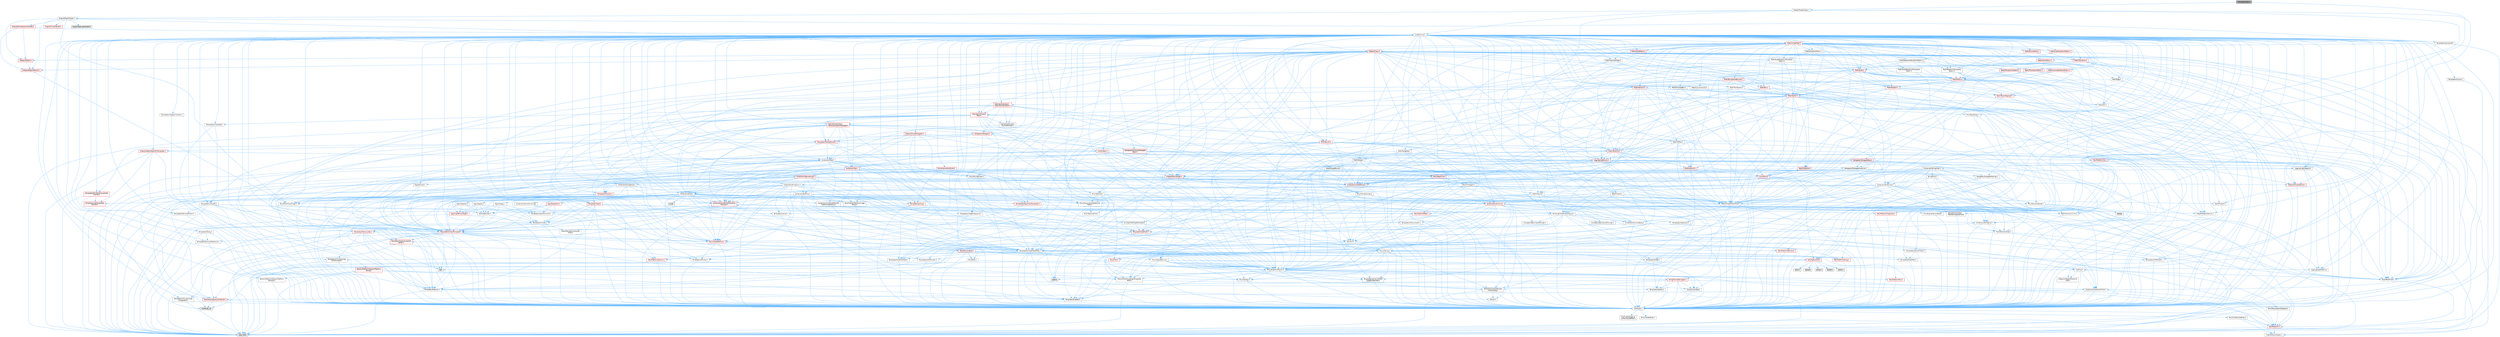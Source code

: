 digraph "PreshaderTypes.h"
{
 // INTERACTIVE_SVG=YES
 // LATEX_PDF_SIZE
  bgcolor="transparent";
  edge [fontname=Helvetica,fontsize=10,labelfontname=Helvetica,labelfontsize=10];
  node [fontname=Helvetica,fontsize=10,shape=box,height=0.2,width=0.4];
  Node1 [id="Node000001",label="PreshaderTypes.h",height=0.2,width=0.4,color="gray40", fillcolor="grey60", style="filled", fontcolor="black",tooltip=" "];
  Node1 -> Node2 [id="edge1_Node000001_Node000002",color="steelblue1",style="solid",tooltip=" "];
  Node2 [id="Node000002",label="Shader/ShaderTypes.h",height=0.2,width=0.4,color="grey40", fillcolor="white", style="filled",URL="$d6/dca/ShaderTypes_8h.html",tooltip=" "];
  Node2 -> Node3 [id="edge2_Node000002_Node000003",color="steelblue1",style="solid",tooltip=" "];
  Node3 [id="Node000003",label="CoreMinimal.h",height=0.2,width=0.4,color="grey40", fillcolor="white", style="filled",URL="$d7/d67/CoreMinimal_8h.html",tooltip=" "];
  Node3 -> Node4 [id="edge3_Node000003_Node000004",color="steelblue1",style="solid",tooltip=" "];
  Node4 [id="Node000004",label="CoreTypes.h",height=0.2,width=0.4,color="grey40", fillcolor="white", style="filled",URL="$dc/dec/CoreTypes_8h.html",tooltip=" "];
  Node4 -> Node5 [id="edge4_Node000004_Node000005",color="steelblue1",style="solid",tooltip=" "];
  Node5 [id="Node000005",label="HAL/Platform.h",height=0.2,width=0.4,color="red", fillcolor="#FFF0F0", style="filled",URL="$d9/dd0/Platform_8h.html",tooltip=" "];
  Node5 -> Node8 [id="edge5_Node000005_Node000008",color="steelblue1",style="solid",tooltip=" "];
  Node8 [id="Node000008",label="type_traits",height=0.2,width=0.4,color="grey60", fillcolor="#E0E0E0", style="filled",tooltip=" "];
  Node5 -> Node9 [id="edge6_Node000005_Node000009",color="steelblue1",style="solid",tooltip=" "];
  Node9 [id="Node000009",label="PreprocessorHelpers.h",height=0.2,width=0.4,color="grey40", fillcolor="white", style="filled",URL="$db/ddb/PreprocessorHelpers_8h.html",tooltip=" "];
  Node4 -> Node15 [id="edge7_Node000004_Node000015",color="steelblue1",style="solid",tooltip=" "];
  Node15 [id="Node000015",label="ProfilingDebugging\l/UMemoryDefines.h",height=0.2,width=0.4,color="grey40", fillcolor="white", style="filled",URL="$d2/da2/UMemoryDefines_8h.html",tooltip=" "];
  Node4 -> Node16 [id="edge8_Node000004_Node000016",color="steelblue1",style="solid",tooltip=" "];
  Node16 [id="Node000016",label="Misc/CoreMiscDefines.h",height=0.2,width=0.4,color="grey40", fillcolor="white", style="filled",URL="$da/d38/CoreMiscDefines_8h.html",tooltip=" "];
  Node16 -> Node5 [id="edge9_Node000016_Node000005",color="steelblue1",style="solid",tooltip=" "];
  Node16 -> Node9 [id="edge10_Node000016_Node000009",color="steelblue1",style="solid",tooltip=" "];
  Node4 -> Node17 [id="edge11_Node000004_Node000017",color="steelblue1",style="solid",tooltip=" "];
  Node17 [id="Node000017",label="Misc/CoreDefines.h",height=0.2,width=0.4,color="grey40", fillcolor="white", style="filled",URL="$d3/dd2/CoreDefines_8h.html",tooltip=" "];
  Node3 -> Node18 [id="edge12_Node000003_Node000018",color="steelblue1",style="solid",tooltip=" "];
  Node18 [id="Node000018",label="CoreFwd.h",height=0.2,width=0.4,color="grey40", fillcolor="white", style="filled",URL="$d1/d1e/CoreFwd_8h.html",tooltip=" "];
  Node18 -> Node4 [id="edge13_Node000018_Node000004",color="steelblue1",style="solid",tooltip=" "];
  Node18 -> Node19 [id="edge14_Node000018_Node000019",color="steelblue1",style="solid",tooltip=" "];
  Node19 [id="Node000019",label="Containers/ContainersFwd.h",height=0.2,width=0.4,color="grey40", fillcolor="white", style="filled",URL="$d4/d0a/ContainersFwd_8h.html",tooltip=" "];
  Node19 -> Node5 [id="edge15_Node000019_Node000005",color="steelblue1",style="solid",tooltip=" "];
  Node19 -> Node4 [id="edge16_Node000019_Node000004",color="steelblue1",style="solid",tooltip=" "];
  Node19 -> Node20 [id="edge17_Node000019_Node000020",color="steelblue1",style="solid",tooltip=" "];
  Node20 [id="Node000020",label="Traits/IsContiguousContainer.h",height=0.2,width=0.4,color="red", fillcolor="#FFF0F0", style="filled",URL="$d5/d3c/IsContiguousContainer_8h.html",tooltip=" "];
  Node20 -> Node4 [id="edge18_Node000020_Node000004",color="steelblue1",style="solid",tooltip=" "];
  Node20 -> Node22 [id="edge19_Node000020_Node000022",color="steelblue1",style="solid",tooltip=" "];
  Node22 [id="Node000022",label="initializer_list",height=0.2,width=0.4,color="grey60", fillcolor="#E0E0E0", style="filled",tooltip=" "];
  Node18 -> Node23 [id="edge20_Node000018_Node000023",color="steelblue1",style="solid",tooltip=" "];
  Node23 [id="Node000023",label="Math/MathFwd.h",height=0.2,width=0.4,color="grey40", fillcolor="white", style="filled",URL="$d2/d10/MathFwd_8h.html",tooltip=" "];
  Node23 -> Node5 [id="edge21_Node000023_Node000005",color="steelblue1",style="solid",tooltip=" "];
  Node18 -> Node24 [id="edge22_Node000018_Node000024",color="steelblue1",style="solid",tooltip=" "];
  Node24 [id="Node000024",label="UObject/UObjectHierarchy\lFwd.h",height=0.2,width=0.4,color="grey40", fillcolor="white", style="filled",URL="$d3/d13/UObjectHierarchyFwd_8h.html",tooltip=" "];
  Node3 -> Node24 [id="edge23_Node000003_Node000024",color="steelblue1",style="solid",tooltip=" "];
  Node3 -> Node19 [id="edge24_Node000003_Node000019",color="steelblue1",style="solid",tooltip=" "];
  Node3 -> Node25 [id="edge25_Node000003_Node000025",color="steelblue1",style="solid",tooltip=" "];
  Node25 [id="Node000025",label="Misc/VarArgs.h",height=0.2,width=0.4,color="grey40", fillcolor="white", style="filled",URL="$d5/d6f/VarArgs_8h.html",tooltip=" "];
  Node25 -> Node4 [id="edge26_Node000025_Node000004",color="steelblue1",style="solid",tooltip=" "];
  Node3 -> Node26 [id="edge27_Node000003_Node000026",color="steelblue1",style="solid",tooltip=" "];
  Node26 [id="Node000026",label="Logging/LogVerbosity.h",height=0.2,width=0.4,color="grey40", fillcolor="white", style="filled",URL="$d2/d8f/LogVerbosity_8h.html",tooltip=" "];
  Node26 -> Node4 [id="edge28_Node000026_Node000004",color="steelblue1",style="solid",tooltip=" "];
  Node3 -> Node27 [id="edge29_Node000003_Node000027",color="steelblue1",style="solid",tooltip=" "];
  Node27 [id="Node000027",label="Misc/OutputDevice.h",height=0.2,width=0.4,color="grey40", fillcolor="white", style="filled",URL="$d7/d32/OutputDevice_8h.html",tooltip=" "];
  Node27 -> Node18 [id="edge30_Node000027_Node000018",color="steelblue1",style="solid",tooltip=" "];
  Node27 -> Node4 [id="edge31_Node000027_Node000004",color="steelblue1",style="solid",tooltip=" "];
  Node27 -> Node26 [id="edge32_Node000027_Node000026",color="steelblue1",style="solid",tooltip=" "];
  Node27 -> Node25 [id="edge33_Node000027_Node000025",color="steelblue1",style="solid",tooltip=" "];
  Node27 -> Node28 [id="edge34_Node000027_Node000028",color="steelblue1",style="solid",tooltip=" "];
  Node28 [id="Node000028",label="Templates/IsArrayOrRefOf\lTypeByPredicate.h",height=0.2,width=0.4,color="grey40", fillcolor="white", style="filled",URL="$d6/da1/IsArrayOrRefOfTypeByPredicate_8h.html",tooltip=" "];
  Node28 -> Node4 [id="edge35_Node000028_Node000004",color="steelblue1",style="solid",tooltip=" "];
  Node27 -> Node29 [id="edge36_Node000027_Node000029",color="steelblue1",style="solid",tooltip=" "];
  Node29 [id="Node000029",label="Templates/IsValidVariadic\lFunctionArg.h",height=0.2,width=0.4,color="grey40", fillcolor="white", style="filled",URL="$d0/dc8/IsValidVariadicFunctionArg_8h.html",tooltip=" "];
  Node29 -> Node4 [id="edge37_Node000029_Node000004",color="steelblue1",style="solid",tooltip=" "];
  Node29 -> Node30 [id="edge38_Node000029_Node000030",color="steelblue1",style="solid",tooltip=" "];
  Node30 [id="Node000030",label="IsEnum.h",height=0.2,width=0.4,color="grey40", fillcolor="white", style="filled",URL="$d4/de5/IsEnum_8h.html",tooltip=" "];
  Node29 -> Node8 [id="edge39_Node000029_Node000008",color="steelblue1",style="solid",tooltip=" "];
  Node27 -> Node31 [id="edge40_Node000027_Node000031",color="steelblue1",style="solid",tooltip=" "];
  Node31 [id="Node000031",label="Traits/IsCharEncodingCompatible\lWith.h",height=0.2,width=0.4,color="grey40", fillcolor="white", style="filled",URL="$df/dd1/IsCharEncodingCompatibleWith_8h.html",tooltip=" "];
  Node31 -> Node8 [id="edge41_Node000031_Node000008",color="steelblue1",style="solid",tooltip=" "];
  Node31 -> Node32 [id="edge42_Node000031_Node000032",color="steelblue1",style="solid",tooltip=" "];
  Node32 [id="Node000032",label="Traits/IsCharType.h",height=0.2,width=0.4,color="grey40", fillcolor="white", style="filled",URL="$db/d51/IsCharType_8h.html",tooltip=" "];
  Node32 -> Node4 [id="edge43_Node000032_Node000004",color="steelblue1",style="solid",tooltip=" "];
  Node3 -> Node33 [id="edge44_Node000003_Node000033",color="steelblue1",style="solid",tooltip=" "];
  Node33 [id="Node000033",label="HAL/PlatformCrt.h",height=0.2,width=0.4,color="red", fillcolor="#FFF0F0", style="filled",URL="$d8/d75/PlatformCrt_8h.html",tooltip=" "];
  Node33 -> Node34 [id="edge45_Node000033_Node000034",color="steelblue1",style="solid",tooltip=" "];
  Node34 [id="Node000034",label="new",height=0.2,width=0.4,color="grey60", fillcolor="#E0E0E0", style="filled",tooltip=" "];
  Node33 -> Node35 [id="edge46_Node000033_Node000035",color="steelblue1",style="solid",tooltip=" "];
  Node35 [id="Node000035",label="wchar.h",height=0.2,width=0.4,color="grey60", fillcolor="#E0E0E0", style="filled",tooltip=" "];
  Node33 -> Node36 [id="edge47_Node000033_Node000036",color="steelblue1",style="solid",tooltip=" "];
  Node36 [id="Node000036",label="stddef.h",height=0.2,width=0.4,color="grey60", fillcolor="#E0E0E0", style="filled",tooltip=" "];
  Node33 -> Node37 [id="edge48_Node000033_Node000037",color="steelblue1",style="solid",tooltip=" "];
  Node37 [id="Node000037",label="stdlib.h",height=0.2,width=0.4,color="grey60", fillcolor="#E0E0E0", style="filled",tooltip=" "];
  Node33 -> Node38 [id="edge49_Node000033_Node000038",color="steelblue1",style="solid",tooltip=" "];
  Node38 [id="Node000038",label="stdio.h",height=0.2,width=0.4,color="grey60", fillcolor="#E0E0E0", style="filled",tooltip=" "];
  Node33 -> Node39 [id="edge50_Node000033_Node000039",color="steelblue1",style="solid",tooltip=" "];
  Node39 [id="Node000039",label="stdarg.h",height=0.2,width=0.4,color="grey60", fillcolor="#E0E0E0", style="filled",tooltip=" "];
  Node3 -> Node43 [id="edge51_Node000003_Node000043",color="steelblue1",style="solid",tooltip=" "];
  Node43 [id="Node000043",label="HAL/PlatformMisc.h",height=0.2,width=0.4,color="red", fillcolor="#FFF0F0", style="filled",URL="$d0/df5/PlatformMisc_8h.html",tooltip=" "];
  Node43 -> Node4 [id="edge52_Node000043_Node000004",color="steelblue1",style="solid",tooltip=" "];
  Node3 -> Node62 [id="edge53_Node000003_Node000062",color="steelblue1",style="solid",tooltip=" "];
  Node62 [id="Node000062",label="Misc/AssertionMacros.h",height=0.2,width=0.4,color="grey40", fillcolor="white", style="filled",URL="$d0/dfa/AssertionMacros_8h.html",tooltip=" "];
  Node62 -> Node4 [id="edge54_Node000062_Node000004",color="steelblue1",style="solid",tooltip=" "];
  Node62 -> Node5 [id="edge55_Node000062_Node000005",color="steelblue1",style="solid",tooltip=" "];
  Node62 -> Node43 [id="edge56_Node000062_Node000043",color="steelblue1",style="solid",tooltip=" "];
  Node62 -> Node9 [id="edge57_Node000062_Node000009",color="steelblue1",style="solid",tooltip=" "];
  Node62 -> Node63 [id="edge58_Node000062_Node000063",color="steelblue1",style="solid",tooltip=" "];
  Node63 [id="Node000063",label="Templates/EnableIf.h",height=0.2,width=0.4,color="grey40", fillcolor="white", style="filled",URL="$d7/d60/EnableIf_8h.html",tooltip=" "];
  Node63 -> Node4 [id="edge59_Node000063_Node000004",color="steelblue1",style="solid",tooltip=" "];
  Node62 -> Node28 [id="edge60_Node000062_Node000028",color="steelblue1",style="solid",tooltip=" "];
  Node62 -> Node29 [id="edge61_Node000062_Node000029",color="steelblue1",style="solid",tooltip=" "];
  Node62 -> Node31 [id="edge62_Node000062_Node000031",color="steelblue1",style="solid",tooltip=" "];
  Node62 -> Node25 [id="edge63_Node000062_Node000025",color="steelblue1",style="solid",tooltip=" "];
  Node62 -> Node64 [id="edge64_Node000062_Node000064",color="steelblue1",style="solid",tooltip=" "];
  Node64 [id="Node000064",label="String/FormatStringSan.h",height=0.2,width=0.4,color="red", fillcolor="#FFF0F0", style="filled",URL="$d3/d8b/FormatStringSan_8h.html",tooltip=" "];
  Node64 -> Node8 [id="edge65_Node000064_Node000008",color="steelblue1",style="solid",tooltip=" "];
  Node64 -> Node4 [id="edge66_Node000064_Node000004",color="steelblue1",style="solid",tooltip=" "];
  Node64 -> Node65 [id="edge67_Node000064_Node000065",color="steelblue1",style="solid",tooltip=" "];
  Node65 [id="Node000065",label="Templates/Requires.h",height=0.2,width=0.4,color="grey40", fillcolor="white", style="filled",URL="$dc/d96/Requires_8h.html",tooltip=" "];
  Node65 -> Node63 [id="edge68_Node000065_Node000063",color="steelblue1",style="solid",tooltip=" "];
  Node65 -> Node8 [id="edge69_Node000065_Node000008",color="steelblue1",style="solid",tooltip=" "];
  Node64 -> Node66 [id="edge70_Node000064_Node000066",color="steelblue1",style="solid",tooltip=" "];
  Node66 [id="Node000066",label="Templates/Identity.h",height=0.2,width=0.4,color="grey40", fillcolor="white", style="filled",URL="$d0/dd5/Identity_8h.html",tooltip=" "];
  Node64 -> Node29 [id="edge71_Node000064_Node000029",color="steelblue1",style="solid",tooltip=" "];
  Node64 -> Node32 [id="edge72_Node000064_Node000032",color="steelblue1",style="solid",tooltip=" "];
  Node64 -> Node19 [id="edge73_Node000064_Node000019",color="steelblue1",style="solid",tooltip=" "];
  Node62 -> Node70 [id="edge74_Node000062_Node000070",color="steelblue1",style="solid",tooltip=" "];
  Node70 [id="Node000070",label="atomic",height=0.2,width=0.4,color="grey60", fillcolor="#E0E0E0", style="filled",tooltip=" "];
  Node3 -> Node71 [id="edge75_Node000003_Node000071",color="steelblue1",style="solid",tooltip=" "];
  Node71 [id="Node000071",label="Templates/IsPointer.h",height=0.2,width=0.4,color="grey40", fillcolor="white", style="filled",URL="$d7/d05/IsPointer_8h.html",tooltip=" "];
  Node71 -> Node4 [id="edge76_Node000071_Node000004",color="steelblue1",style="solid",tooltip=" "];
  Node3 -> Node72 [id="edge77_Node000003_Node000072",color="steelblue1",style="solid",tooltip=" "];
  Node72 [id="Node000072",label="HAL/PlatformMemory.h",height=0.2,width=0.4,color="red", fillcolor="#FFF0F0", style="filled",URL="$de/d68/PlatformMemory_8h.html",tooltip=" "];
  Node72 -> Node4 [id="edge78_Node000072_Node000004",color="steelblue1",style="solid",tooltip=" "];
  Node3 -> Node55 [id="edge79_Node000003_Node000055",color="steelblue1",style="solid",tooltip=" "];
  Node55 [id="Node000055",label="HAL/PlatformAtomics.h",height=0.2,width=0.4,color="red", fillcolor="#FFF0F0", style="filled",URL="$d3/d36/PlatformAtomics_8h.html",tooltip=" "];
  Node55 -> Node4 [id="edge80_Node000055_Node000004",color="steelblue1",style="solid",tooltip=" "];
  Node3 -> Node77 [id="edge81_Node000003_Node000077",color="steelblue1",style="solid",tooltip=" "];
  Node77 [id="Node000077",label="Misc/Exec.h",height=0.2,width=0.4,color="grey40", fillcolor="white", style="filled",URL="$de/ddb/Exec_8h.html",tooltip=" "];
  Node77 -> Node4 [id="edge82_Node000077_Node000004",color="steelblue1",style="solid",tooltip=" "];
  Node77 -> Node62 [id="edge83_Node000077_Node000062",color="steelblue1",style="solid",tooltip=" "];
  Node3 -> Node78 [id="edge84_Node000003_Node000078",color="steelblue1",style="solid",tooltip=" "];
  Node78 [id="Node000078",label="HAL/MemoryBase.h",height=0.2,width=0.4,color="red", fillcolor="#FFF0F0", style="filled",URL="$d6/d9f/MemoryBase_8h.html",tooltip=" "];
  Node78 -> Node4 [id="edge85_Node000078_Node000004",color="steelblue1",style="solid",tooltip=" "];
  Node78 -> Node55 [id="edge86_Node000078_Node000055",color="steelblue1",style="solid",tooltip=" "];
  Node78 -> Node33 [id="edge87_Node000078_Node000033",color="steelblue1",style="solid",tooltip=" "];
  Node78 -> Node77 [id="edge88_Node000078_Node000077",color="steelblue1",style="solid",tooltip=" "];
  Node78 -> Node27 [id="edge89_Node000078_Node000027",color="steelblue1",style="solid",tooltip=" "];
  Node3 -> Node88 [id="edge90_Node000003_Node000088",color="steelblue1",style="solid",tooltip=" "];
  Node88 [id="Node000088",label="HAL/UnrealMemory.h",height=0.2,width=0.4,color="red", fillcolor="#FFF0F0", style="filled",URL="$d9/d96/UnrealMemory_8h.html",tooltip=" "];
  Node88 -> Node4 [id="edge91_Node000088_Node000004",color="steelblue1",style="solid",tooltip=" "];
  Node88 -> Node78 [id="edge92_Node000088_Node000078",color="steelblue1",style="solid",tooltip=" "];
  Node88 -> Node72 [id="edge93_Node000088_Node000072",color="steelblue1",style="solid",tooltip=" "];
  Node88 -> Node71 [id="edge94_Node000088_Node000071",color="steelblue1",style="solid",tooltip=" "];
  Node3 -> Node90 [id="edge95_Node000003_Node000090",color="steelblue1",style="solid",tooltip=" "];
  Node90 [id="Node000090",label="Templates/IsArithmetic.h",height=0.2,width=0.4,color="grey40", fillcolor="white", style="filled",URL="$d2/d5d/IsArithmetic_8h.html",tooltip=" "];
  Node90 -> Node4 [id="edge96_Node000090_Node000004",color="steelblue1",style="solid",tooltip=" "];
  Node3 -> Node84 [id="edge97_Node000003_Node000084",color="steelblue1",style="solid",tooltip=" "];
  Node84 [id="Node000084",label="Templates/AndOrNot.h",height=0.2,width=0.4,color="grey40", fillcolor="white", style="filled",URL="$db/d0a/AndOrNot_8h.html",tooltip=" "];
  Node84 -> Node4 [id="edge98_Node000084_Node000004",color="steelblue1",style="solid",tooltip=" "];
  Node3 -> Node91 [id="edge99_Node000003_Node000091",color="steelblue1",style="solid",tooltip=" "];
  Node91 [id="Node000091",label="Templates/IsPODType.h",height=0.2,width=0.4,color="grey40", fillcolor="white", style="filled",URL="$d7/db1/IsPODType_8h.html",tooltip=" "];
  Node91 -> Node4 [id="edge100_Node000091_Node000004",color="steelblue1",style="solid",tooltip=" "];
  Node3 -> Node92 [id="edge101_Node000003_Node000092",color="steelblue1",style="solid",tooltip=" "];
  Node92 [id="Node000092",label="Templates/IsUECoreType.h",height=0.2,width=0.4,color="grey40", fillcolor="white", style="filled",URL="$d1/db8/IsUECoreType_8h.html",tooltip=" "];
  Node92 -> Node4 [id="edge102_Node000092_Node000004",color="steelblue1",style="solid",tooltip=" "];
  Node92 -> Node8 [id="edge103_Node000092_Node000008",color="steelblue1",style="solid",tooltip=" "];
  Node3 -> Node85 [id="edge104_Node000003_Node000085",color="steelblue1",style="solid",tooltip=" "];
  Node85 [id="Node000085",label="Templates/IsTriviallyCopy\lConstructible.h",height=0.2,width=0.4,color="grey40", fillcolor="white", style="filled",URL="$d3/d78/IsTriviallyCopyConstructible_8h.html",tooltip=" "];
  Node85 -> Node4 [id="edge105_Node000085_Node000004",color="steelblue1",style="solid",tooltip=" "];
  Node85 -> Node8 [id="edge106_Node000085_Node000008",color="steelblue1",style="solid",tooltip=" "];
  Node3 -> Node93 [id="edge107_Node000003_Node000093",color="steelblue1",style="solid",tooltip=" "];
  Node93 [id="Node000093",label="Templates/UnrealTypeTraits.h",height=0.2,width=0.4,color="grey40", fillcolor="white", style="filled",URL="$d2/d2d/UnrealTypeTraits_8h.html",tooltip=" "];
  Node93 -> Node4 [id="edge108_Node000093_Node000004",color="steelblue1",style="solid",tooltip=" "];
  Node93 -> Node71 [id="edge109_Node000093_Node000071",color="steelblue1",style="solid",tooltip=" "];
  Node93 -> Node62 [id="edge110_Node000093_Node000062",color="steelblue1",style="solid",tooltip=" "];
  Node93 -> Node84 [id="edge111_Node000093_Node000084",color="steelblue1",style="solid",tooltip=" "];
  Node93 -> Node63 [id="edge112_Node000093_Node000063",color="steelblue1",style="solid",tooltip=" "];
  Node93 -> Node90 [id="edge113_Node000093_Node000090",color="steelblue1",style="solid",tooltip=" "];
  Node93 -> Node30 [id="edge114_Node000093_Node000030",color="steelblue1",style="solid",tooltip=" "];
  Node93 -> Node94 [id="edge115_Node000093_Node000094",color="steelblue1",style="solid",tooltip=" "];
  Node94 [id="Node000094",label="Templates/Models.h",height=0.2,width=0.4,color="grey40", fillcolor="white", style="filled",URL="$d3/d0c/Models_8h.html",tooltip=" "];
  Node94 -> Node66 [id="edge116_Node000094_Node000066",color="steelblue1",style="solid",tooltip=" "];
  Node93 -> Node91 [id="edge117_Node000093_Node000091",color="steelblue1",style="solid",tooltip=" "];
  Node93 -> Node92 [id="edge118_Node000093_Node000092",color="steelblue1",style="solid",tooltip=" "];
  Node93 -> Node85 [id="edge119_Node000093_Node000085",color="steelblue1",style="solid",tooltip=" "];
  Node3 -> Node63 [id="edge120_Node000003_Node000063",color="steelblue1",style="solid",tooltip=" "];
  Node3 -> Node95 [id="edge121_Node000003_Node000095",color="steelblue1",style="solid",tooltip=" "];
  Node95 [id="Node000095",label="Templates/RemoveReference.h",height=0.2,width=0.4,color="grey40", fillcolor="white", style="filled",URL="$da/dbe/RemoveReference_8h.html",tooltip=" "];
  Node95 -> Node4 [id="edge122_Node000095_Node000004",color="steelblue1",style="solid",tooltip=" "];
  Node3 -> Node96 [id="edge123_Node000003_Node000096",color="steelblue1",style="solid",tooltip=" "];
  Node96 [id="Node000096",label="Templates/IntegralConstant.h",height=0.2,width=0.4,color="grey40", fillcolor="white", style="filled",URL="$db/d1b/IntegralConstant_8h.html",tooltip=" "];
  Node96 -> Node4 [id="edge124_Node000096_Node000004",color="steelblue1",style="solid",tooltip=" "];
  Node3 -> Node97 [id="edge125_Node000003_Node000097",color="steelblue1",style="solid",tooltip=" "];
  Node97 [id="Node000097",label="Templates/IsClass.h",height=0.2,width=0.4,color="grey40", fillcolor="white", style="filled",URL="$db/dcb/IsClass_8h.html",tooltip=" "];
  Node97 -> Node4 [id="edge126_Node000097_Node000004",color="steelblue1",style="solid",tooltip=" "];
  Node3 -> Node98 [id="edge127_Node000003_Node000098",color="steelblue1",style="solid",tooltip=" "];
  Node98 [id="Node000098",label="Templates/TypeCompatible\lBytes.h",height=0.2,width=0.4,color="red", fillcolor="#FFF0F0", style="filled",URL="$df/d0a/TypeCompatibleBytes_8h.html",tooltip=" "];
  Node98 -> Node4 [id="edge128_Node000098_Node000004",color="steelblue1",style="solid",tooltip=" "];
  Node98 -> Node34 [id="edge129_Node000098_Node000034",color="steelblue1",style="solid",tooltip=" "];
  Node98 -> Node8 [id="edge130_Node000098_Node000008",color="steelblue1",style="solid",tooltip=" "];
  Node3 -> Node20 [id="edge131_Node000003_Node000020",color="steelblue1",style="solid",tooltip=" "];
  Node3 -> Node99 [id="edge132_Node000003_Node000099",color="steelblue1",style="solid",tooltip=" "];
  Node99 [id="Node000099",label="Templates/UnrealTemplate.h",height=0.2,width=0.4,color="red", fillcolor="#FFF0F0", style="filled",URL="$d4/d24/UnrealTemplate_8h.html",tooltip=" "];
  Node99 -> Node4 [id="edge133_Node000099_Node000004",color="steelblue1",style="solid",tooltip=" "];
  Node99 -> Node71 [id="edge134_Node000099_Node000071",color="steelblue1",style="solid",tooltip=" "];
  Node99 -> Node88 [id="edge135_Node000099_Node000088",color="steelblue1",style="solid",tooltip=" "];
  Node99 -> Node93 [id="edge136_Node000099_Node000093",color="steelblue1",style="solid",tooltip=" "];
  Node99 -> Node95 [id="edge137_Node000099_Node000095",color="steelblue1",style="solid",tooltip=" "];
  Node99 -> Node65 [id="edge138_Node000099_Node000065",color="steelblue1",style="solid",tooltip=" "];
  Node99 -> Node98 [id="edge139_Node000099_Node000098",color="steelblue1",style="solid",tooltip=" "];
  Node99 -> Node66 [id="edge140_Node000099_Node000066",color="steelblue1",style="solid",tooltip=" "];
  Node99 -> Node20 [id="edge141_Node000099_Node000020",color="steelblue1",style="solid",tooltip=" "];
  Node99 -> Node8 [id="edge142_Node000099_Node000008",color="steelblue1",style="solid",tooltip=" "];
  Node3 -> Node48 [id="edge143_Node000003_Node000048",color="steelblue1",style="solid",tooltip=" "];
  Node48 [id="Node000048",label="Math/NumericLimits.h",height=0.2,width=0.4,color="grey40", fillcolor="white", style="filled",URL="$df/d1b/NumericLimits_8h.html",tooltip=" "];
  Node48 -> Node4 [id="edge144_Node000048_Node000004",color="steelblue1",style="solid",tooltip=" "];
  Node3 -> Node103 [id="edge145_Node000003_Node000103",color="steelblue1",style="solid",tooltip=" "];
  Node103 [id="Node000103",label="HAL/PlatformMath.h",height=0.2,width=0.4,color="red", fillcolor="#FFF0F0", style="filled",URL="$dc/d53/PlatformMath_8h.html",tooltip=" "];
  Node103 -> Node4 [id="edge146_Node000103_Node000004",color="steelblue1",style="solid",tooltip=" "];
  Node3 -> Node86 [id="edge147_Node000003_Node000086",color="steelblue1",style="solid",tooltip=" "];
  Node86 [id="Node000086",label="Templates/IsTriviallyCopy\lAssignable.h",height=0.2,width=0.4,color="grey40", fillcolor="white", style="filled",URL="$d2/df2/IsTriviallyCopyAssignable_8h.html",tooltip=" "];
  Node86 -> Node4 [id="edge148_Node000086_Node000004",color="steelblue1",style="solid",tooltip=" "];
  Node86 -> Node8 [id="edge149_Node000086_Node000008",color="steelblue1",style="solid",tooltip=" "];
  Node3 -> Node111 [id="edge150_Node000003_Node000111",color="steelblue1",style="solid",tooltip=" "];
  Node111 [id="Node000111",label="Templates/MemoryOps.h",height=0.2,width=0.4,color="red", fillcolor="#FFF0F0", style="filled",URL="$db/dea/MemoryOps_8h.html",tooltip=" "];
  Node111 -> Node4 [id="edge151_Node000111_Node000004",color="steelblue1",style="solid",tooltip=" "];
  Node111 -> Node88 [id="edge152_Node000111_Node000088",color="steelblue1",style="solid",tooltip=" "];
  Node111 -> Node86 [id="edge153_Node000111_Node000086",color="steelblue1",style="solid",tooltip=" "];
  Node111 -> Node85 [id="edge154_Node000111_Node000085",color="steelblue1",style="solid",tooltip=" "];
  Node111 -> Node65 [id="edge155_Node000111_Node000065",color="steelblue1",style="solid",tooltip=" "];
  Node111 -> Node93 [id="edge156_Node000111_Node000093",color="steelblue1",style="solid",tooltip=" "];
  Node111 -> Node34 [id="edge157_Node000111_Node000034",color="steelblue1",style="solid",tooltip=" "];
  Node111 -> Node8 [id="edge158_Node000111_Node000008",color="steelblue1",style="solid",tooltip=" "];
  Node3 -> Node112 [id="edge159_Node000003_Node000112",color="steelblue1",style="solid",tooltip=" "];
  Node112 [id="Node000112",label="Containers/ContainerAllocation\lPolicies.h",height=0.2,width=0.4,color="red", fillcolor="#FFF0F0", style="filled",URL="$d7/dff/ContainerAllocationPolicies_8h.html",tooltip=" "];
  Node112 -> Node4 [id="edge160_Node000112_Node000004",color="steelblue1",style="solid",tooltip=" "];
  Node112 -> Node112 [id="edge161_Node000112_Node000112",color="steelblue1",style="solid",tooltip=" "];
  Node112 -> Node103 [id="edge162_Node000112_Node000103",color="steelblue1",style="solid",tooltip=" "];
  Node112 -> Node88 [id="edge163_Node000112_Node000088",color="steelblue1",style="solid",tooltip=" "];
  Node112 -> Node48 [id="edge164_Node000112_Node000048",color="steelblue1",style="solid",tooltip=" "];
  Node112 -> Node62 [id="edge165_Node000112_Node000062",color="steelblue1",style="solid",tooltip=" "];
  Node112 -> Node114 [id="edge166_Node000112_Node000114",color="steelblue1",style="solid",tooltip=" "];
  Node114 [id="Node000114",label="Templates/IsPolymorphic.h",height=0.2,width=0.4,color="grey40", fillcolor="white", style="filled",URL="$dc/d20/IsPolymorphic_8h.html",tooltip=" "];
  Node112 -> Node111 [id="edge167_Node000112_Node000111",color="steelblue1",style="solid",tooltip=" "];
  Node112 -> Node98 [id="edge168_Node000112_Node000098",color="steelblue1",style="solid",tooltip=" "];
  Node112 -> Node8 [id="edge169_Node000112_Node000008",color="steelblue1",style="solid",tooltip=" "];
  Node3 -> Node115 [id="edge170_Node000003_Node000115",color="steelblue1",style="solid",tooltip=" "];
  Node115 [id="Node000115",label="Templates/IsEnumClass.h",height=0.2,width=0.4,color="grey40", fillcolor="white", style="filled",URL="$d7/d15/IsEnumClass_8h.html",tooltip=" "];
  Node115 -> Node4 [id="edge171_Node000115_Node000004",color="steelblue1",style="solid",tooltip=" "];
  Node115 -> Node84 [id="edge172_Node000115_Node000084",color="steelblue1",style="solid",tooltip=" "];
  Node3 -> Node116 [id="edge173_Node000003_Node000116",color="steelblue1",style="solid",tooltip=" "];
  Node116 [id="Node000116",label="HAL/PlatformProperties.h",height=0.2,width=0.4,color="red", fillcolor="#FFF0F0", style="filled",URL="$d9/db0/PlatformProperties_8h.html",tooltip=" "];
  Node116 -> Node4 [id="edge174_Node000116_Node000004",color="steelblue1",style="solid",tooltip=" "];
  Node3 -> Node119 [id="edge175_Node000003_Node000119",color="steelblue1",style="solid",tooltip=" "];
  Node119 [id="Node000119",label="Misc/EngineVersionBase.h",height=0.2,width=0.4,color="grey40", fillcolor="white", style="filled",URL="$d5/d2b/EngineVersionBase_8h.html",tooltip=" "];
  Node119 -> Node4 [id="edge176_Node000119_Node000004",color="steelblue1",style="solid",tooltip=" "];
  Node3 -> Node120 [id="edge177_Node000003_Node000120",color="steelblue1",style="solid",tooltip=" "];
  Node120 [id="Node000120",label="Internationalization\l/TextNamespaceFwd.h",height=0.2,width=0.4,color="grey40", fillcolor="white", style="filled",URL="$d8/d97/TextNamespaceFwd_8h.html",tooltip=" "];
  Node120 -> Node4 [id="edge178_Node000120_Node000004",color="steelblue1",style="solid",tooltip=" "];
  Node3 -> Node121 [id="edge179_Node000003_Node000121",color="steelblue1",style="solid",tooltip=" "];
  Node121 [id="Node000121",label="Serialization/Archive.h",height=0.2,width=0.4,color="red", fillcolor="#FFF0F0", style="filled",URL="$d7/d3b/Archive_8h.html",tooltip=" "];
  Node121 -> Node18 [id="edge180_Node000121_Node000018",color="steelblue1",style="solid",tooltip=" "];
  Node121 -> Node4 [id="edge181_Node000121_Node000004",color="steelblue1",style="solid",tooltip=" "];
  Node121 -> Node116 [id="edge182_Node000121_Node000116",color="steelblue1",style="solid",tooltip=" "];
  Node121 -> Node120 [id="edge183_Node000121_Node000120",color="steelblue1",style="solid",tooltip=" "];
  Node121 -> Node23 [id="edge184_Node000121_Node000023",color="steelblue1",style="solid",tooltip=" "];
  Node121 -> Node62 [id="edge185_Node000121_Node000062",color="steelblue1",style="solid",tooltip=" "];
  Node121 -> Node119 [id="edge186_Node000121_Node000119",color="steelblue1",style="solid",tooltip=" "];
  Node121 -> Node25 [id="edge187_Node000121_Node000025",color="steelblue1",style="solid",tooltip=" "];
  Node121 -> Node63 [id="edge188_Node000121_Node000063",color="steelblue1",style="solid",tooltip=" "];
  Node121 -> Node28 [id="edge189_Node000121_Node000028",color="steelblue1",style="solid",tooltip=" "];
  Node121 -> Node115 [id="edge190_Node000121_Node000115",color="steelblue1",style="solid",tooltip=" "];
  Node121 -> Node29 [id="edge191_Node000121_Node000029",color="steelblue1",style="solid",tooltip=" "];
  Node121 -> Node99 [id="edge192_Node000121_Node000099",color="steelblue1",style="solid",tooltip=" "];
  Node121 -> Node31 [id="edge193_Node000121_Node000031",color="steelblue1",style="solid",tooltip=" "];
  Node121 -> Node124 [id="edge194_Node000121_Node000124",color="steelblue1",style="solid",tooltip=" "];
  Node124 [id="Node000124",label="UObject/ObjectVersion.h",height=0.2,width=0.4,color="grey40", fillcolor="white", style="filled",URL="$da/d63/ObjectVersion_8h.html",tooltip=" "];
  Node124 -> Node4 [id="edge195_Node000124_Node000004",color="steelblue1",style="solid",tooltip=" "];
  Node3 -> Node125 [id="edge196_Node000003_Node000125",color="steelblue1",style="solid",tooltip=" "];
  Node125 [id="Node000125",label="Templates/Less.h",height=0.2,width=0.4,color="grey40", fillcolor="white", style="filled",URL="$de/dc8/Less_8h.html",tooltip=" "];
  Node125 -> Node4 [id="edge197_Node000125_Node000004",color="steelblue1",style="solid",tooltip=" "];
  Node125 -> Node99 [id="edge198_Node000125_Node000099",color="steelblue1",style="solid",tooltip=" "];
  Node3 -> Node126 [id="edge199_Node000003_Node000126",color="steelblue1",style="solid",tooltip=" "];
  Node126 [id="Node000126",label="Templates/Sorting.h",height=0.2,width=0.4,color="red", fillcolor="#FFF0F0", style="filled",URL="$d3/d9e/Sorting_8h.html",tooltip=" "];
  Node126 -> Node4 [id="edge200_Node000126_Node000004",color="steelblue1",style="solid",tooltip=" "];
  Node126 -> Node103 [id="edge201_Node000126_Node000103",color="steelblue1",style="solid",tooltip=" "];
  Node126 -> Node125 [id="edge202_Node000126_Node000125",color="steelblue1",style="solid",tooltip=" "];
  Node3 -> Node137 [id="edge203_Node000003_Node000137",color="steelblue1",style="solid",tooltip=" "];
  Node137 [id="Node000137",label="Misc/Char.h",height=0.2,width=0.4,color="red", fillcolor="#FFF0F0", style="filled",URL="$d0/d58/Char_8h.html",tooltip=" "];
  Node137 -> Node4 [id="edge204_Node000137_Node000004",color="steelblue1",style="solid",tooltip=" "];
  Node137 -> Node8 [id="edge205_Node000137_Node000008",color="steelblue1",style="solid",tooltip=" "];
  Node3 -> Node140 [id="edge206_Node000003_Node000140",color="steelblue1",style="solid",tooltip=" "];
  Node140 [id="Node000140",label="GenericPlatform/GenericPlatform\lStricmp.h",height=0.2,width=0.4,color="grey40", fillcolor="white", style="filled",URL="$d2/d86/GenericPlatformStricmp_8h.html",tooltip=" "];
  Node140 -> Node4 [id="edge207_Node000140_Node000004",color="steelblue1",style="solid",tooltip=" "];
  Node3 -> Node141 [id="edge208_Node000003_Node000141",color="steelblue1",style="solid",tooltip=" "];
  Node141 [id="Node000141",label="GenericPlatform/GenericPlatform\lString.h",height=0.2,width=0.4,color="red", fillcolor="#FFF0F0", style="filled",URL="$dd/d20/GenericPlatformString_8h.html",tooltip=" "];
  Node141 -> Node4 [id="edge209_Node000141_Node000004",color="steelblue1",style="solid",tooltip=" "];
  Node141 -> Node140 [id="edge210_Node000141_Node000140",color="steelblue1",style="solid",tooltip=" "];
  Node141 -> Node63 [id="edge211_Node000141_Node000063",color="steelblue1",style="solid",tooltip=" "];
  Node141 -> Node31 [id="edge212_Node000141_Node000031",color="steelblue1",style="solid",tooltip=" "];
  Node141 -> Node32 [id="edge213_Node000141_Node000032",color="steelblue1",style="solid",tooltip=" "];
  Node141 -> Node8 [id="edge214_Node000141_Node000008",color="steelblue1",style="solid",tooltip=" "];
  Node3 -> Node74 [id="edge215_Node000003_Node000074",color="steelblue1",style="solid",tooltip=" "];
  Node74 [id="Node000074",label="HAL/PlatformString.h",height=0.2,width=0.4,color="red", fillcolor="#FFF0F0", style="filled",URL="$db/db5/PlatformString_8h.html",tooltip=" "];
  Node74 -> Node4 [id="edge216_Node000074_Node000004",color="steelblue1",style="solid",tooltip=" "];
  Node3 -> Node144 [id="edge217_Node000003_Node000144",color="steelblue1",style="solid",tooltip=" "];
  Node144 [id="Node000144",label="Misc/CString.h",height=0.2,width=0.4,color="grey40", fillcolor="white", style="filled",URL="$d2/d49/CString_8h.html",tooltip=" "];
  Node144 -> Node4 [id="edge218_Node000144_Node000004",color="steelblue1",style="solid",tooltip=" "];
  Node144 -> Node33 [id="edge219_Node000144_Node000033",color="steelblue1",style="solid",tooltip=" "];
  Node144 -> Node74 [id="edge220_Node000144_Node000074",color="steelblue1",style="solid",tooltip=" "];
  Node144 -> Node62 [id="edge221_Node000144_Node000062",color="steelblue1",style="solid",tooltip=" "];
  Node144 -> Node137 [id="edge222_Node000144_Node000137",color="steelblue1",style="solid",tooltip=" "];
  Node144 -> Node25 [id="edge223_Node000144_Node000025",color="steelblue1",style="solid",tooltip=" "];
  Node144 -> Node28 [id="edge224_Node000144_Node000028",color="steelblue1",style="solid",tooltip=" "];
  Node144 -> Node29 [id="edge225_Node000144_Node000029",color="steelblue1",style="solid",tooltip=" "];
  Node144 -> Node31 [id="edge226_Node000144_Node000031",color="steelblue1",style="solid",tooltip=" "];
  Node3 -> Node145 [id="edge227_Node000003_Node000145",color="steelblue1",style="solid",tooltip=" "];
  Node145 [id="Node000145",label="Misc/Crc.h",height=0.2,width=0.4,color="grey40", fillcolor="white", style="filled",URL="$d4/dd2/Crc_8h.html",tooltip=" "];
  Node145 -> Node4 [id="edge228_Node000145_Node000004",color="steelblue1",style="solid",tooltip=" "];
  Node145 -> Node74 [id="edge229_Node000145_Node000074",color="steelblue1",style="solid",tooltip=" "];
  Node145 -> Node62 [id="edge230_Node000145_Node000062",color="steelblue1",style="solid",tooltip=" "];
  Node145 -> Node144 [id="edge231_Node000145_Node000144",color="steelblue1",style="solid",tooltip=" "];
  Node145 -> Node137 [id="edge232_Node000145_Node000137",color="steelblue1",style="solid",tooltip=" "];
  Node145 -> Node93 [id="edge233_Node000145_Node000093",color="steelblue1",style="solid",tooltip=" "];
  Node145 -> Node32 [id="edge234_Node000145_Node000032",color="steelblue1",style="solid",tooltip=" "];
  Node3 -> Node136 [id="edge235_Node000003_Node000136",color="steelblue1",style="solid",tooltip=" "];
  Node136 [id="Node000136",label="Math/UnrealMathUtility.h",height=0.2,width=0.4,color="grey40", fillcolor="white", style="filled",URL="$db/db8/UnrealMathUtility_8h.html",tooltip=" "];
  Node136 -> Node4 [id="edge236_Node000136_Node000004",color="steelblue1",style="solid",tooltip=" "];
  Node136 -> Node62 [id="edge237_Node000136_Node000062",color="steelblue1",style="solid",tooltip=" "];
  Node136 -> Node103 [id="edge238_Node000136_Node000103",color="steelblue1",style="solid",tooltip=" "];
  Node136 -> Node23 [id="edge239_Node000136_Node000023",color="steelblue1",style="solid",tooltip=" "];
  Node136 -> Node66 [id="edge240_Node000136_Node000066",color="steelblue1",style="solid",tooltip=" "];
  Node136 -> Node65 [id="edge241_Node000136_Node000065",color="steelblue1",style="solid",tooltip=" "];
  Node3 -> Node146 [id="edge242_Node000003_Node000146",color="steelblue1",style="solid",tooltip=" "];
  Node146 [id="Node000146",label="Containers/UnrealString.h",height=0.2,width=0.4,color="red", fillcolor="#FFF0F0", style="filled",URL="$d5/dba/UnrealString_8h.html",tooltip=" "];
  Node3 -> Node150 [id="edge243_Node000003_Node000150",color="steelblue1",style="solid",tooltip=" "];
  Node150 [id="Node000150",label="Containers/Array.h",height=0.2,width=0.4,color="grey40", fillcolor="white", style="filled",URL="$df/dd0/Array_8h.html",tooltip=" "];
  Node150 -> Node4 [id="edge244_Node000150_Node000004",color="steelblue1",style="solid",tooltip=" "];
  Node150 -> Node62 [id="edge245_Node000150_Node000062",color="steelblue1",style="solid",tooltip=" "];
  Node150 -> Node151 [id="edge246_Node000150_Node000151",color="steelblue1",style="solid",tooltip=" "];
  Node151 [id="Node000151",label="Misc/IntrusiveUnsetOptional\lState.h",height=0.2,width=0.4,color="grey40", fillcolor="white", style="filled",URL="$d2/d0a/IntrusiveUnsetOptionalState_8h.html",tooltip=" "];
  Node151 -> Node152 [id="edge247_Node000151_Node000152",color="steelblue1",style="solid",tooltip=" "];
  Node152 [id="Node000152",label="Misc/OptionalFwd.h",height=0.2,width=0.4,color="grey40", fillcolor="white", style="filled",URL="$dc/d50/OptionalFwd_8h.html",tooltip=" "];
  Node150 -> Node153 [id="edge248_Node000150_Node000153",color="steelblue1",style="solid",tooltip=" "];
  Node153 [id="Node000153",label="Misc/ReverseIterate.h",height=0.2,width=0.4,color="grey40", fillcolor="white", style="filled",URL="$db/de3/ReverseIterate_8h.html",tooltip=" "];
  Node153 -> Node5 [id="edge249_Node000153_Node000005",color="steelblue1",style="solid",tooltip=" "];
  Node153 -> Node154 [id="edge250_Node000153_Node000154",color="steelblue1",style="solid",tooltip=" "];
  Node154 [id="Node000154",label="iterator",height=0.2,width=0.4,color="grey60", fillcolor="#E0E0E0", style="filled",tooltip=" "];
  Node150 -> Node88 [id="edge251_Node000150_Node000088",color="steelblue1",style="solid",tooltip=" "];
  Node150 -> Node93 [id="edge252_Node000150_Node000093",color="steelblue1",style="solid",tooltip=" "];
  Node150 -> Node99 [id="edge253_Node000150_Node000099",color="steelblue1",style="solid",tooltip=" "];
  Node150 -> Node155 [id="edge254_Node000150_Node000155",color="steelblue1",style="solid",tooltip=" "];
  Node155 [id="Node000155",label="Containers/AllowShrinking.h",height=0.2,width=0.4,color="grey40", fillcolor="white", style="filled",URL="$d7/d1a/AllowShrinking_8h.html",tooltip=" "];
  Node155 -> Node4 [id="edge255_Node000155_Node000004",color="steelblue1",style="solid",tooltip=" "];
  Node150 -> Node112 [id="edge256_Node000150_Node000112",color="steelblue1",style="solid",tooltip=" "];
  Node150 -> Node156 [id="edge257_Node000150_Node000156",color="steelblue1",style="solid",tooltip=" "];
  Node156 [id="Node000156",label="Containers/ContainerElement\lTypeCompatibility.h",height=0.2,width=0.4,color="grey40", fillcolor="white", style="filled",URL="$df/ddf/ContainerElementTypeCompatibility_8h.html",tooltip=" "];
  Node156 -> Node4 [id="edge258_Node000156_Node000004",color="steelblue1",style="solid",tooltip=" "];
  Node156 -> Node93 [id="edge259_Node000156_Node000093",color="steelblue1",style="solid",tooltip=" "];
  Node150 -> Node121 [id="edge260_Node000150_Node000121",color="steelblue1",style="solid",tooltip=" "];
  Node150 -> Node157 [id="edge261_Node000150_Node000157",color="steelblue1",style="solid",tooltip=" "];
  Node157 [id="Node000157",label="Serialization/MemoryImage\lWriter.h",height=0.2,width=0.4,color="grey40", fillcolor="white", style="filled",URL="$d0/d08/MemoryImageWriter_8h.html",tooltip=" "];
  Node157 -> Node4 [id="edge262_Node000157_Node000004",color="steelblue1",style="solid",tooltip=" "];
  Node157 -> Node158 [id="edge263_Node000157_Node000158",color="steelblue1",style="solid",tooltip=" "];
  Node158 [id="Node000158",label="Serialization/MemoryLayout.h",height=0.2,width=0.4,color="grey40", fillcolor="white", style="filled",URL="$d7/d66/MemoryLayout_8h.html",tooltip=" "];
  Node158 -> Node159 [id="edge264_Node000158_Node000159",color="steelblue1",style="solid",tooltip=" "];
  Node159 [id="Node000159",label="Concepts/StaticClassProvider.h",height=0.2,width=0.4,color="grey40", fillcolor="white", style="filled",URL="$dd/d83/StaticClassProvider_8h.html",tooltip=" "];
  Node158 -> Node160 [id="edge265_Node000158_Node000160",color="steelblue1",style="solid",tooltip=" "];
  Node160 [id="Node000160",label="Concepts/StaticStructProvider.h",height=0.2,width=0.4,color="grey40", fillcolor="white", style="filled",URL="$d5/d77/StaticStructProvider_8h.html",tooltip=" "];
  Node158 -> Node161 [id="edge266_Node000158_Node000161",color="steelblue1",style="solid",tooltip=" "];
  Node161 [id="Node000161",label="Containers/EnumAsByte.h",height=0.2,width=0.4,color="grey40", fillcolor="white", style="filled",URL="$d6/d9a/EnumAsByte_8h.html",tooltip=" "];
  Node161 -> Node4 [id="edge267_Node000161_Node000004",color="steelblue1",style="solid",tooltip=" "];
  Node161 -> Node91 [id="edge268_Node000161_Node000091",color="steelblue1",style="solid",tooltip=" "];
  Node161 -> Node162 [id="edge269_Node000161_Node000162",color="steelblue1",style="solid",tooltip=" "];
  Node162 [id="Node000162",label="Templates/TypeHash.h",height=0.2,width=0.4,color="red", fillcolor="#FFF0F0", style="filled",URL="$d1/d62/TypeHash_8h.html",tooltip=" "];
  Node162 -> Node4 [id="edge270_Node000162_Node000004",color="steelblue1",style="solid",tooltip=" "];
  Node162 -> Node65 [id="edge271_Node000162_Node000065",color="steelblue1",style="solid",tooltip=" "];
  Node162 -> Node145 [id="edge272_Node000162_Node000145",color="steelblue1",style="solid",tooltip=" "];
  Node162 -> Node8 [id="edge273_Node000162_Node000008",color="steelblue1",style="solid",tooltip=" "];
  Node158 -> Node45 [id="edge274_Node000158_Node000045",color="steelblue1",style="solid",tooltip=" "];
  Node45 [id="Node000045",label="Containers/StringFwd.h",height=0.2,width=0.4,color="grey40", fillcolor="white", style="filled",URL="$df/d37/StringFwd_8h.html",tooltip=" "];
  Node45 -> Node4 [id="edge275_Node000045_Node000004",color="steelblue1",style="solid",tooltip=" "];
  Node45 -> Node46 [id="edge276_Node000045_Node000046",color="steelblue1",style="solid",tooltip=" "];
  Node46 [id="Node000046",label="Traits/ElementType.h",height=0.2,width=0.4,color="grey40", fillcolor="white", style="filled",URL="$d5/d4f/ElementType_8h.html",tooltip=" "];
  Node46 -> Node5 [id="edge277_Node000046_Node000005",color="steelblue1",style="solid",tooltip=" "];
  Node46 -> Node22 [id="edge278_Node000046_Node000022",color="steelblue1",style="solid",tooltip=" "];
  Node46 -> Node8 [id="edge279_Node000046_Node000008",color="steelblue1",style="solid",tooltip=" "];
  Node45 -> Node20 [id="edge280_Node000045_Node000020",color="steelblue1",style="solid",tooltip=" "];
  Node158 -> Node88 [id="edge281_Node000158_Node000088",color="steelblue1",style="solid",tooltip=" "];
  Node158 -> Node164 [id="edge282_Node000158_Node000164",color="steelblue1",style="solid",tooltip=" "];
  Node164 [id="Node000164",label="Misc/DelayedAutoRegister.h",height=0.2,width=0.4,color="grey40", fillcolor="white", style="filled",URL="$d1/dda/DelayedAutoRegister_8h.html",tooltip=" "];
  Node164 -> Node5 [id="edge283_Node000164_Node000005",color="steelblue1",style="solid",tooltip=" "];
  Node158 -> Node63 [id="edge284_Node000158_Node000063",color="steelblue1",style="solid",tooltip=" "];
  Node158 -> Node165 [id="edge285_Node000158_Node000165",color="steelblue1",style="solid",tooltip=" "];
  Node165 [id="Node000165",label="Templates/IsAbstract.h",height=0.2,width=0.4,color="grey40", fillcolor="white", style="filled",URL="$d8/db7/IsAbstract_8h.html",tooltip=" "];
  Node158 -> Node114 [id="edge286_Node000158_Node000114",color="steelblue1",style="solid",tooltip=" "];
  Node158 -> Node94 [id="edge287_Node000158_Node000094",color="steelblue1",style="solid",tooltip=" "];
  Node158 -> Node99 [id="edge288_Node000158_Node000099",color="steelblue1",style="solid",tooltip=" "];
  Node150 -> Node166 [id="edge289_Node000150_Node000166",color="steelblue1",style="solid",tooltip=" "];
  Node166 [id="Node000166",label="Algo/Heapify.h",height=0.2,width=0.4,color="grey40", fillcolor="white", style="filled",URL="$d0/d2a/Heapify_8h.html",tooltip=" "];
  Node166 -> Node133 [id="edge290_Node000166_Node000133",color="steelblue1",style="solid",tooltip=" "];
  Node133 [id="Node000133",label="Algo/Impl/BinaryHeap.h",height=0.2,width=0.4,color="red", fillcolor="#FFF0F0", style="filled",URL="$d7/da3/Algo_2Impl_2BinaryHeap_8h.html",tooltip=" "];
  Node133 -> Node129 [id="edge291_Node000133_Node000129",color="steelblue1",style="solid",tooltip=" "];
  Node129 [id="Node000129",label="Templates/Invoke.h",height=0.2,width=0.4,color="grey40", fillcolor="white", style="filled",URL="$d7/deb/Invoke_8h.html",tooltip=" "];
  Node129 -> Node4 [id="edge292_Node000129_Node000004",color="steelblue1",style="solid",tooltip=" "];
  Node129 -> Node130 [id="edge293_Node000129_Node000130",color="steelblue1",style="solid",tooltip=" "];
  Node130 [id="Node000130",label="Traits/MemberFunctionPtr\lOuter.h",height=0.2,width=0.4,color="grey40", fillcolor="white", style="filled",URL="$db/da7/MemberFunctionPtrOuter_8h.html",tooltip=" "];
  Node129 -> Node99 [id="edge294_Node000129_Node000099",color="steelblue1",style="solid",tooltip=" "];
  Node129 -> Node8 [id="edge295_Node000129_Node000008",color="steelblue1",style="solid",tooltip=" "];
  Node133 -> Node8 [id="edge296_Node000133_Node000008",color="steelblue1",style="solid",tooltip=" "];
  Node166 -> Node128 [id="edge297_Node000166_Node000128",color="steelblue1",style="solid",tooltip=" "];
  Node128 [id="Node000128",label="Templates/IdentityFunctor.h",height=0.2,width=0.4,color="grey40", fillcolor="white", style="filled",URL="$d7/d2e/IdentityFunctor_8h.html",tooltip=" "];
  Node128 -> Node5 [id="edge298_Node000128_Node000005",color="steelblue1",style="solid",tooltip=" "];
  Node166 -> Node129 [id="edge299_Node000166_Node000129",color="steelblue1",style="solid",tooltip=" "];
  Node166 -> Node125 [id="edge300_Node000166_Node000125",color="steelblue1",style="solid",tooltip=" "];
  Node166 -> Node99 [id="edge301_Node000166_Node000099",color="steelblue1",style="solid",tooltip=" "];
  Node150 -> Node167 [id="edge302_Node000150_Node000167",color="steelblue1",style="solid",tooltip=" "];
  Node167 [id="Node000167",label="Algo/HeapSort.h",height=0.2,width=0.4,color="grey40", fillcolor="white", style="filled",URL="$d3/d92/HeapSort_8h.html",tooltip=" "];
  Node167 -> Node133 [id="edge303_Node000167_Node000133",color="steelblue1",style="solid",tooltip=" "];
  Node167 -> Node128 [id="edge304_Node000167_Node000128",color="steelblue1",style="solid",tooltip=" "];
  Node167 -> Node125 [id="edge305_Node000167_Node000125",color="steelblue1",style="solid",tooltip=" "];
  Node167 -> Node99 [id="edge306_Node000167_Node000099",color="steelblue1",style="solid",tooltip=" "];
  Node150 -> Node168 [id="edge307_Node000150_Node000168",color="steelblue1",style="solid",tooltip=" "];
  Node168 [id="Node000168",label="Algo/IsHeap.h",height=0.2,width=0.4,color="grey40", fillcolor="white", style="filled",URL="$de/d32/IsHeap_8h.html",tooltip=" "];
  Node168 -> Node133 [id="edge308_Node000168_Node000133",color="steelblue1",style="solid",tooltip=" "];
  Node168 -> Node128 [id="edge309_Node000168_Node000128",color="steelblue1",style="solid",tooltip=" "];
  Node168 -> Node129 [id="edge310_Node000168_Node000129",color="steelblue1",style="solid",tooltip=" "];
  Node168 -> Node125 [id="edge311_Node000168_Node000125",color="steelblue1",style="solid",tooltip=" "];
  Node168 -> Node99 [id="edge312_Node000168_Node000099",color="steelblue1",style="solid",tooltip=" "];
  Node150 -> Node133 [id="edge313_Node000150_Node000133",color="steelblue1",style="solid",tooltip=" "];
  Node150 -> Node169 [id="edge314_Node000150_Node000169",color="steelblue1",style="solid",tooltip=" "];
  Node169 [id="Node000169",label="Algo/StableSort.h",height=0.2,width=0.4,color="red", fillcolor="#FFF0F0", style="filled",URL="$d7/d3c/StableSort_8h.html",tooltip=" "];
  Node169 -> Node128 [id="edge315_Node000169_Node000128",color="steelblue1",style="solid",tooltip=" "];
  Node169 -> Node129 [id="edge316_Node000169_Node000129",color="steelblue1",style="solid",tooltip=" "];
  Node169 -> Node125 [id="edge317_Node000169_Node000125",color="steelblue1",style="solid",tooltip=" "];
  Node169 -> Node99 [id="edge318_Node000169_Node000099",color="steelblue1",style="solid",tooltip=" "];
  Node150 -> Node171 [id="edge319_Node000150_Node000171",color="steelblue1",style="solid",tooltip=" "];
  Node171 [id="Node000171",label="Concepts/GetTypeHashable.h",height=0.2,width=0.4,color="grey40", fillcolor="white", style="filled",URL="$d3/da2/GetTypeHashable_8h.html",tooltip=" "];
  Node171 -> Node4 [id="edge320_Node000171_Node000004",color="steelblue1",style="solid",tooltip=" "];
  Node171 -> Node162 [id="edge321_Node000171_Node000162",color="steelblue1",style="solid",tooltip=" "];
  Node150 -> Node128 [id="edge322_Node000150_Node000128",color="steelblue1",style="solid",tooltip=" "];
  Node150 -> Node129 [id="edge323_Node000150_Node000129",color="steelblue1",style="solid",tooltip=" "];
  Node150 -> Node125 [id="edge324_Node000150_Node000125",color="steelblue1",style="solid",tooltip=" "];
  Node150 -> Node172 [id="edge325_Node000150_Node000172",color="steelblue1",style="solid",tooltip=" "];
  Node172 [id="Node000172",label="Templates/LosesQualifiers\lFromTo.h",height=0.2,width=0.4,color="red", fillcolor="#FFF0F0", style="filled",URL="$d2/db3/LosesQualifiersFromTo_8h.html",tooltip=" "];
  Node172 -> Node8 [id="edge326_Node000172_Node000008",color="steelblue1",style="solid",tooltip=" "];
  Node150 -> Node65 [id="edge327_Node000150_Node000065",color="steelblue1",style="solid",tooltip=" "];
  Node150 -> Node126 [id="edge328_Node000150_Node000126",color="steelblue1",style="solid",tooltip=" "];
  Node150 -> Node173 [id="edge329_Node000150_Node000173",color="steelblue1",style="solid",tooltip=" "];
  Node173 [id="Node000173",label="Templates/AlignmentTemplates.h",height=0.2,width=0.4,color="red", fillcolor="#FFF0F0", style="filled",URL="$dd/d32/AlignmentTemplates_8h.html",tooltip=" "];
  Node173 -> Node4 [id="edge330_Node000173_Node000004",color="steelblue1",style="solid",tooltip=" "];
  Node173 -> Node71 [id="edge331_Node000173_Node000071",color="steelblue1",style="solid",tooltip=" "];
  Node150 -> Node46 [id="edge332_Node000150_Node000046",color="steelblue1",style="solid",tooltip=" "];
  Node150 -> Node109 [id="edge333_Node000150_Node000109",color="steelblue1",style="solid",tooltip=" "];
  Node109 [id="Node000109",label="limits",height=0.2,width=0.4,color="grey60", fillcolor="#E0E0E0", style="filled",tooltip=" "];
  Node150 -> Node8 [id="edge334_Node000150_Node000008",color="steelblue1",style="solid",tooltip=" "];
  Node3 -> Node174 [id="edge335_Node000003_Node000174",color="steelblue1",style="solid",tooltip=" "];
  Node174 [id="Node000174",label="Misc/FrameNumber.h",height=0.2,width=0.4,color="grey40", fillcolor="white", style="filled",URL="$dd/dbd/FrameNumber_8h.html",tooltip=" "];
  Node174 -> Node4 [id="edge336_Node000174_Node000004",color="steelblue1",style="solid",tooltip=" "];
  Node174 -> Node48 [id="edge337_Node000174_Node000048",color="steelblue1",style="solid",tooltip=" "];
  Node174 -> Node136 [id="edge338_Node000174_Node000136",color="steelblue1",style="solid",tooltip=" "];
  Node174 -> Node63 [id="edge339_Node000174_Node000063",color="steelblue1",style="solid",tooltip=" "];
  Node174 -> Node93 [id="edge340_Node000174_Node000093",color="steelblue1",style="solid",tooltip=" "];
  Node3 -> Node175 [id="edge341_Node000003_Node000175",color="steelblue1",style="solid",tooltip=" "];
  Node175 [id="Node000175",label="Misc/Timespan.h",height=0.2,width=0.4,color="grey40", fillcolor="white", style="filled",URL="$da/dd9/Timespan_8h.html",tooltip=" "];
  Node175 -> Node4 [id="edge342_Node000175_Node000004",color="steelblue1",style="solid",tooltip=" "];
  Node175 -> Node176 [id="edge343_Node000175_Node000176",color="steelblue1",style="solid",tooltip=" "];
  Node176 [id="Node000176",label="Math/Interval.h",height=0.2,width=0.4,color="grey40", fillcolor="white", style="filled",URL="$d1/d55/Interval_8h.html",tooltip=" "];
  Node176 -> Node4 [id="edge344_Node000176_Node000004",color="steelblue1",style="solid",tooltip=" "];
  Node176 -> Node90 [id="edge345_Node000176_Node000090",color="steelblue1",style="solid",tooltip=" "];
  Node176 -> Node93 [id="edge346_Node000176_Node000093",color="steelblue1",style="solid",tooltip=" "];
  Node176 -> Node48 [id="edge347_Node000176_Node000048",color="steelblue1",style="solid",tooltip=" "];
  Node176 -> Node136 [id="edge348_Node000176_Node000136",color="steelblue1",style="solid",tooltip=" "];
  Node175 -> Node136 [id="edge349_Node000175_Node000136",color="steelblue1",style="solid",tooltip=" "];
  Node175 -> Node62 [id="edge350_Node000175_Node000062",color="steelblue1",style="solid",tooltip=" "];
  Node3 -> Node177 [id="edge351_Node000003_Node000177",color="steelblue1",style="solid",tooltip=" "];
  Node177 [id="Node000177",label="Containers/StringConv.h",height=0.2,width=0.4,color="grey40", fillcolor="white", style="filled",URL="$d3/ddf/StringConv_8h.html",tooltip=" "];
  Node177 -> Node4 [id="edge352_Node000177_Node000004",color="steelblue1",style="solid",tooltip=" "];
  Node177 -> Node62 [id="edge353_Node000177_Node000062",color="steelblue1",style="solid",tooltip=" "];
  Node177 -> Node112 [id="edge354_Node000177_Node000112",color="steelblue1",style="solid",tooltip=" "];
  Node177 -> Node150 [id="edge355_Node000177_Node000150",color="steelblue1",style="solid",tooltip=" "];
  Node177 -> Node144 [id="edge356_Node000177_Node000144",color="steelblue1",style="solid",tooltip=" "];
  Node177 -> Node178 [id="edge357_Node000177_Node000178",color="steelblue1",style="solid",tooltip=" "];
  Node178 [id="Node000178",label="Templates/IsArray.h",height=0.2,width=0.4,color="grey40", fillcolor="white", style="filled",URL="$d8/d8d/IsArray_8h.html",tooltip=" "];
  Node178 -> Node4 [id="edge358_Node000178_Node000004",color="steelblue1",style="solid",tooltip=" "];
  Node177 -> Node99 [id="edge359_Node000177_Node000099",color="steelblue1",style="solid",tooltip=" "];
  Node177 -> Node93 [id="edge360_Node000177_Node000093",color="steelblue1",style="solid",tooltip=" "];
  Node177 -> Node46 [id="edge361_Node000177_Node000046",color="steelblue1",style="solid",tooltip=" "];
  Node177 -> Node31 [id="edge362_Node000177_Node000031",color="steelblue1",style="solid",tooltip=" "];
  Node177 -> Node20 [id="edge363_Node000177_Node000020",color="steelblue1",style="solid",tooltip=" "];
  Node177 -> Node8 [id="edge364_Node000177_Node000008",color="steelblue1",style="solid",tooltip=" "];
  Node3 -> Node179 [id="edge365_Node000003_Node000179",color="steelblue1",style="solid",tooltip=" "];
  Node179 [id="Node000179",label="UObject/UnrealNames.h",height=0.2,width=0.4,color="red", fillcolor="#FFF0F0", style="filled",URL="$d8/db1/UnrealNames_8h.html",tooltip=" "];
  Node179 -> Node4 [id="edge366_Node000179_Node000004",color="steelblue1",style="solid",tooltip=" "];
  Node3 -> Node181 [id="edge367_Node000003_Node000181",color="steelblue1",style="solid",tooltip=" "];
  Node181 [id="Node000181",label="UObject/NameTypes.h",height=0.2,width=0.4,color="red", fillcolor="#FFF0F0", style="filled",URL="$d6/d35/NameTypes_8h.html",tooltip=" "];
  Node181 -> Node4 [id="edge368_Node000181_Node000004",color="steelblue1",style="solid",tooltip=" "];
  Node181 -> Node62 [id="edge369_Node000181_Node000062",color="steelblue1",style="solid",tooltip=" "];
  Node181 -> Node88 [id="edge370_Node000181_Node000088",color="steelblue1",style="solid",tooltip=" "];
  Node181 -> Node93 [id="edge371_Node000181_Node000093",color="steelblue1",style="solid",tooltip=" "];
  Node181 -> Node99 [id="edge372_Node000181_Node000099",color="steelblue1",style="solid",tooltip=" "];
  Node181 -> Node146 [id="edge373_Node000181_Node000146",color="steelblue1",style="solid",tooltip=" "];
  Node181 -> Node177 [id="edge374_Node000181_Node000177",color="steelblue1",style="solid",tooltip=" "];
  Node181 -> Node45 [id="edge375_Node000181_Node000045",color="steelblue1",style="solid",tooltip=" "];
  Node181 -> Node179 [id="edge376_Node000181_Node000179",color="steelblue1",style="solid",tooltip=" "];
  Node181 -> Node158 [id="edge377_Node000181_Node000158",color="steelblue1",style="solid",tooltip=" "];
  Node181 -> Node151 [id="edge378_Node000181_Node000151",color="steelblue1",style="solid",tooltip=" "];
  Node3 -> Node189 [id="edge379_Node000003_Node000189",color="steelblue1",style="solid",tooltip=" "];
  Node189 [id="Node000189",label="Misc/Parse.h",height=0.2,width=0.4,color="red", fillcolor="#FFF0F0", style="filled",URL="$dc/d71/Parse_8h.html",tooltip=" "];
  Node189 -> Node45 [id="edge380_Node000189_Node000045",color="steelblue1",style="solid",tooltip=" "];
  Node189 -> Node146 [id="edge381_Node000189_Node000146",color="steelblue1",style="solid",tooltip=" "];
  Node189 -> Node4 [id="edge382_Node000189_Node000004",color="steelblue1",style="solid",tooltip=" "];
  Node189 -> Node33 [id="edge383_Node000189_Node000033",color="steelblue1",style="solid",tooltip=" "];
  Node189 -> Node50 [id="edge384_Node000189_Node000050",color="steelblue1",style="solid",tooltip=" "];
  Node50 [id="Node000050",label="Misc/EnumClassFlags.h",height=0.2,width=0.4,color="grey40", fillcolor="white", style="filled",URL="$d8/de7/EnumClassFlags_8h.html",tooltip=" "];
  Node189 -> Node190 [id="edge385_Node000189_Node000190",color="steelblue1",style="solid",tooltip=" "];
  Node190 [id="Node000190",label="Templates/Function.h",height=0.2,width=0.4,color="red", fillcolor="#FFF0F0", style="filled",URL="$df/df5/Function_8h.html",tooltip=" "];
  Node190 -> Node4 [id="edge386_Node000190_Node000004",color="steelblue1",style="solid",tooltip=" "];
  Node190 -> Node62 [id="edge387_Node000190_Node000062",color="steelblue1",style="solid",tooltip=" "];
  Node190 -> Node151 [id="edge388_Node000190_Node000151",color="steelblue1",style="solid",tooltip=" "];
  Node190 -> Node88 [id="edge389_Node000190_Node000088",color="steelblue1",style="solid",tooltip=" "];
  Node190 -> Node93 [id="edge390_Node000190_Node000093",color="steelblue1",style="solid",tooltip=" "];
  Node190 -> Node129 [id="edge391_Node000190_Node000129",color="steelblue1",style="solid",tooltip=" "];
  Node190 -> Node99 [id="edge392_Node000190_Node000099",color="steelblue1",style="solid",tooltip=" "];
  Node190 -> Node65 [id="edge393_Node000190_Node000065",color="steelblue1",style="solid",tooltip=" "];
  Node190 -> Node136 [id="edge394_Node000190_Node000136",color="steelblue1",style="solid",tooltip=" "];
  Node190 -> Node34 [id="edge395_Node000190_Node000034",color="steelblue1",style="solid",tooltip=" "];
  Node190 -> Node8 [id="edge396_Node000190_Node000008",color="steelblue1",style="solid",tooltip=" "];
  Node3 -> Node173 [id="edge397_Node000003_Node000173",color="steelblue1",style="solid",tooltip=" "];
  Node3 -> Node192 [id="edge398_Node000003_Node000192",color="steelblue1",style="solid",tooltip=" "];
  Node192 [id="Node000192",label="Misc/StructBuilder.h",height=0.2,width=0.4,color="grey40", fillcolor="white", style="filled",URL="$d9/db3/StructBuilder_8h.html",tooltip=" "];
  Node192 -> Node4 [id="edge399_Node000192_Node000004",color="steelblue1",style="solid",tooltip=" "];
  Node192 -> Node136 [id="edge400_Node000192_Node000136",color="steelblue1",style="solid",tooltip=" "];
  Node192 -> Node173 [id="edge401_Node000192_Node000173",color="steelblue1",style="solid",tooltip=" "];
  Node3 -> Node105 [id="edge402_Node000003_Node000105",color="steelblue1",style="solid",tooltip=" "];
  Node105 [id="Node000105",label="Templates/Decay.h",height=0.2,width=0.4,color="grey40", fillcolor="white", style="filled",URL="$dd/d0f/Decay_8h.html",tooltip=" "];
  Node105 -> Node4 [id="edge403_Node000105_Node000004",color="steelblue1",style="solid",tooltip=" "];
  Node105 -> Node95 [id="edge404_Node000105_Node000095",color="steelblue1",style="solid",tooltip=" "];
  Node105 -> Node8 [id="edge405_Node000105_Node000008",color="steelblue1",style="solid",tooltip=" "];
  Node3 -> Node193 [id="edge406_Node000003_Node000193",color="steelblue1",style="solid",tooltip=" "];
  Node193 [id="Node000193",label="Templates/PointerIsConvertible\lFromTo.h",height=0.2,width=0.4,color="red", fillcolor="#FFF0F0", style="filled",URL="$d6/d65/PointerIsConvertibleFromTo_8h.html",tooltip=" "];
  Node193 -> Node4 [id="edge407_Node000193_Node000004",color="steelblue1",style="solid",tooltip=" "];
  Node193 -> Node172 [id="edge408_Node000193_Node000172",color="steelblue1",style="solid",tooltip=" "];
  Node193 -> Node8 [id="edge409_Node000193_Node000008",color="steelblue1",style="solid",tooltip=" "];
  Node3 -> Node129 [id="edge410_Node000003_Node000129",color="steelblue1",style="solid",tooltip=" "];
  Node3 -> Node190 [id="edge411_Node000003_Node000190",color="steelblue1",style="solid",tooltip=" "];
  Node3 -> Node162 [id="edge412_Node000003_Node000162",color="steelblue1",style="solid",tooltip=" "];
  Node3 -> Node194 [id="edge413_Node000003_Node000194",color="steelblue1",style="solid",tooltip=" "];
  Node194 [id="Node000194",label="Containers/ScriptArray.h",height=0.2,width=0.4,color="grey40", fillcolor="white", style="filled",URL="$dc/daf/ScriptArray_8h.html",tooltip=" "];
  Node194 -> Node4 [id="edge414_Node000194_Node000004",color="steelblue1",style="solid",tooltip=" "];
  Node194 -> Node62 [id="edge415_Node000194_Node000062",color="steelblue1",style="solid",tooltip=" "];
  Node194 -> Node88 [id="edge416_Node000194_Node000088",color="steelblue1",style="solid",tooltip=" "];
  Node194 -> Node155 [id="edge417_Node000194_Node000155",color="steelblue1",style="solid",tooltip=" "];
  Node194 -> Node112 [id="edge418_Node000194_Node000112",color="steelblue1",style="solid",tooltip=" "];
  Node194 -> Node150 [id="edge419_Node000194_Node000150",color="steelblue1",style="solid",tooltip=" "];
  Node194 -> Node22 [id="edge420_Node000194_Node000022",color="steelblue1",style="solid",tooltip=" "];
  Node3 -> Node195 [id="edge421_Node000003_Node000195",color="steelblue1",style="solid",tooltip=" "];
  Node195 [id="Node000195",label="Containers/BitArray.h",height=0.2,width=0.4,color="grey40", fillcolor="white", style="filled",URL="$d1/de4/BitArray_8h.html",tooltip=" "];
  Node195 -> Node112 [id="edge422_Node000195_Node000112",color="steelblue1",style="solid",tooltip=" "];
  Node195 -> Node4 [id="edge423_Node000195_Node000004",color="steelblue1",style="solid",tooltip=" "];
  Node195 -> Node55 [id="edge424_Node000195_Node000055",color="steelblue1",style="solid",tooltip=" "];
  Node195 -> Node88 [id="edge425_Node000195_Node000088",color="steelblue1",style="solid",tooltip=" "];
  Node195 -> Node136 [id="edge426_Node000195_Node000136",color="steelblue1",style="solid",tooltip=" "];
  Node195 -> Node62 [id="edge427_Node000195_Node000062",color="steelblue1",style="solid",tooltip=" "];
  Node195 -> Node50 [id="edge428_Node000195_Node000050",color="steelblue1",style="solid",tooltip=" "];
  Node195 -> Node121 [id="edge429_Node000195_Node000121",color="steelblue1",style="solid",tooltip=" "];
  Node195 -> Node157 [id="edge430_Node000195_Node000157",color="steelblue1",style="solid",tooltip=" "];
  Node195 -> Node158 [id="edge431_Node000195_Node000158",color="steelblue1",style="solid",tooltip=" "];
  Node195 -> Node63 [id="edge432_Node000195_Node000063",color="steelblue1",style="solid",tooltip=" "];
  Node195 -> Node129 [id="edge433_Node000195_Node000129",color="steelblue1",style="solid",tooltip=" "];
  Node195 -> Node99 [id="edge434_Node000195_Node000099",color="steelblue1",style="solid",tooltip=" "];
  Node195 -> Node93 [id="edge435_Node000195_Node000093",color="steelblue1",style="solid",tooltip=" "];
  Node3 -> Node196 [id="edge436_Node000003_Node000196",color="steelblue1",style="solid",tooltip=" "];
  Node196 [id="Node000196",label="Containers/SparseArray.h",height=0.2,width=0.4,color="red", fillcolor="#FFF0F0", style="filled",URL="$d5/dbf/SparseArray_8h.html",tooltip=" "];
  Node196 -> Node4 [id="edge437_Node000196_Node000004",color="steelblue1",style="solid",tooltip=" "];
  Node196 -> Node62 [id="edge438_Node000196_Node000062",color="steelblue1",style="solid",tooltip=" "];
  Node196 -> Node88 [id="edge439_Node000196_Node000088",color="steelblue1",style="solid",tooltip=" "];
  Node196 -> Node93 [id="edge440_Node000196_Node000093",color="steelblue1",style="solid",tooltip=" "];
  Node196 -> Node99 [id="edge441_Node000196_Node000099",color="steelblue1",style="solid",tooltip=" "];
  Node196 -> Node112 [id="edge442_Node000196_Node000112",color="steelblue1",style="solid",tooltip=" "];
  Node196 -> Node125 [id="edge443_Node000196_Node000125",color="steelblue1",style="solid",tooltip=" "];
  Node196 -> Node150 [id="edge444_Node000196_Node000150",color="steelblue1",style="solid",tooltip=" "];
  Node196 -> Node136 [id="edge445_Node000196_Node000136",color="steelblue1",style="solid",tooltip=" "];
  Node196 -> Node194 [id="edge446_Node000196_Node000194",color="steelblue1",style="solid",tooltip=" "];
  Node196 -> Node195 [id="edge447_Node000196_Node000195",color="steelblue1",style="solid",tooltip=" "];
  Node196 -> Node157 [id="edge448_Node000196_Node000157",color="steelblue1",style="solid",tooltip=" "];
  Node196 -> Node146 [id="edge449_Node000196_Node000146",color="steelblue1",style="solid",tooltip=" "];
  Node196 -> Node151 [id="edge450_Node000196_Node000151",color="steelblue1",style="solid",tooltip=" "];
  Node3 -> Node212 [id="edge451_Node000003_Node000212",color="steelblue1",style="solid",tooltip=" "];
  Node212 [id="Node000212",label="Containers/Set.h",height=0.2,width=0.4,color="red", fillcolor="#FFF0F0", style="filled",URL="$d4/d45/Set_8h.html",tooltip=" "];
  Node212 -> Node112 [id="edge452_Node000212_Node000112",color="steelblue1",style="solid",tooltip=" "];
  Node212 -> Node156 [id="edge453_Node000212_Node000156",color="steelblue1",style="solid",tooltip=" "];
  Node212 -> Node196 [id="edge454_Node000212_Node000196",color="steelblue1",style="solid",tooltip=" "];
  Node212 -> Node19 [id="edge455_Node000212_Node000019",color="steelblue1",style="solid",tooltip=" "];
  Node212 -> Node136 [id="edge456_Node000212_Node000136",color="steelblue1",style="solid",tooltip=" "];
  Node212 -> Node62 [id="edge457_Node000212_Node000062",color="steelblue1",style="solid",tooltip=" "];
  Node212 -> Node192 [id="edge458_Node000212_Node000192",color="steelblue1",style="solid",tooltip=" "];
  Node212 -> Node157 [id="edge459_Node000212_Node000157",color="steelblue1",style="solid",tooltip=" "];
  Node212 -> Node190 [id="edge460_Node000212_Node000190",color="steelblue1",style="solid",tooltip=" "];
  Node212 -> Node126 [id="edge461_Node000212_Node000126",color="steelblue1",style="solid",tooltip=" "];
  Node212 -> Node162 [id="edge462_Node000212_Node000162",color="steelblue1",style="solid",tooltip=" "];
  Node212 -> Node99 [id="edge463_Node000212_Node000099",color="steelblue1",style="solid",tooltip=" "];
  Node212 -> Node22 [id="edge464_Node000212_Node000022",color="steelblue1",style="solid",tooltip=" "];
  Node212 -> Node8 [id="edge465_Node000212_Node000008",color="steelblue1",style="solid",tooltip=" "];
  Node3 -> Node215 [id="edge466_Node000003_Node000215",color="steelblue1",style="solid",tooltip=" "];
  Node215 [id="Node000215",label="Algo/Reverse.h",height=0.2,width=0.4,color="grey40", fillcolor="white", style="filled",URL="$d5/d93/Reverse_8h.html",tooltip=" "];
  Node215 -> Node4 [id="edge467_Node000215_Node000004",color="steelblue1",style="solid",tooltip=" "];
  Node215 -> Node99 [id="edge468_Node000215_Node000099",color="steelblue1",style="solid",tooltip=" "];
  Node3 -> Node216 [id="edge469_Node000003_Node000216",color="steelblue1",style="solid",tooltip=" "];
  Node216 [id="Node000216",label="Containers/Map.h",height=0.2,width=0.4,color="grey40", fillcolor="white", style="filled",URL="$df/d79/Map_8h.html",tooltip=" "];
  Node216 -> Node4 [id="edge470_Node000216_Node000004",color="steelblue1",style="solid",tooltip=" "];
  Node216 -> Node215 [id="edge471_Node000216_Node000215",color="steelblue1",style="solid",tooltip=" "];
  Node216 -> Node156 [id="edge472_Node000216_Node000156",color="steelblue1",style="solid",tooltip=" "];
  Node216 -> Node212 [id="edge473_Node000216_Node000212",color="steelblue1",style="solid",tooltip=" "];
  Node216 -> Node146 [id="edge474_Node000216_Node000146",color="steelblue1",style="solid",tooltip=" "];
  Node216 -> Node62 [id="edge475_Node000216_Node000062",color="steelblue1",style="solid",tooltip=" "];
  Node216 -> Node192 [id="edge476_Node000216_Node000192",color="steelblue1",style="solid",tooltip=" "];
  Node216 -> Node190 [id="edge477_Node000216_Node000190",color="steelblue1",style="solid",tooltip=" "];
  Node216 -> Node126 [id="edge478_Node000216_Node000126",color="steelblue1",style="solid",tooltip=" "];
  Node216 -> Node217 [id="edge479_Node000216_Node000217",color="steelblue1",style="solid",tooltip=" "];
  Node217 [id="Node000217",label="Templates/Tuple.h",height=0.2,width=0.4,color="red", fillcolor="#FFF0F0", style="filled",URL="$d2/d4f/Tuple_8h.html",tooltip=" "];
  Node217 -> Node4 [id="edge480_Node000217_Node000004",color="steelblue1",style="solid",tooltip=" "];
  Node217 -> Node99 [id="edge481_Node000217_Node000099",color="steelblue1",style="solid",tooltip=" "];
  Node217 -> Node218 [id="edge482_Node000217_Node000218",color="steelblue1",style="solid",tooltip=" "];
  Node218 [id="Node000218",label="Delegates/IntegerSequence.h",height=0.2,width=0.4,color="grey40", fillcolor="white", style="filled",URL="$d2/dcc/IntegerSequence_8h.html",tooltip=" "];
  Node218 -> Node4 [id="edge483_Node000218_Node000004",color="steelblue1",style="solid",tooltip=" "];
  Node217 -> Node129 [id="edge484_Node000217_Node000129",color="steelblue1",style="solid",tooltip=" "];
  Node217 -> Node158 [id="edge485_Node000217_Node000158",color="steelblue1",style="solid",tooltip=" "];
  Node217 -> Node65 [id="edge486_Node000217_Node000065",color="steelblue1",style="solid",tooltip=" "];
  Node217 -> Node162 [id="edge487_Node000217_Node000162",color="steelblue1",style="solid",tooltip=" "];
  Node217 -> Node8 [id="edge488_Node000217_Node000008",color="steelblue1",style="solid",tooltip=" "];
  Node216 -> Node99 [id="edge489_Node000216_Node000099",color="steelblue1",style="solid",tooltip=" "];
  Node216 -> Node93 [id="edge490_Node000216_Node000093",color="steelblue1",style="solid",tooltip=" "];
  Node216 -> Node8 [id="edge491_Node000216_Node000008",color="steelblue1",style="solid",tooltip=" "];
  Node3 -> Node220 [id="edge492_Node000003_Node000220",color="steelblue1",style="solid",tooltip=" "];
  Node220 [id="Node000220",label="Math/IntPoint.h",height=0.2,width=0.4,color="red", fillcolor="#FFF0F0", style="filled",URL="$d3/df7/IntPoint_8h.html",tooltip=" "];
  Node220 -> Node4 [id="edge493_Node000220_Node000004",color="steelblue1",style="solid",tooltip=" "];
  Node220 -> Node62 [id="edge494_Node000220_Node000062",color="steelblue1",style="solid",tooltip=" "];
  Node220 -> Node189 [id="edge495_Node000220_Node000189",color="steelblue1",style="solid",tooltip=" "];
  Node220 -> Node23 [id="edge496_Node000220_Node000023",color="steelblue1",style="solid",tooltip=" "];
  Node220 -> Node136 [id="edge497_Node000220_Node000136",color="steelblue1",style="solid",tooltip=" "];
  Node220 -> Node146 [id="edge498_Node000220_Node000146",color="steelblue1",style="solid",tooltip=" "];
  Node220 -> Node162 [id="edge499_Node000220_Node000162",color="steelblue1",style="solid",tooltip=" "];
  Node3 -> Node222 [id="edge500_Node000003_Node000222",color="steelblue1",style="solid",tooltip=" "];
  Node222 [id="Node000222",label="Math/IntVector.h",height=0.2,width=0.4,color="red", fillcolor="#FFF0F0", style="filled",URL="$d7/d44/IntVector_8h.html",tooltip=" "];
  Node222 -> Node4 [id="edge501_Node000222_Node000004",color="steelblue1",style="solid",tooltip=" "];
  Node222 -> Node145 [id="edge502_Node000222_Node000145",color="steelblue1",style="solid",tooltip=" "];
  Node222 -> Node189 [id="edge503_Node000222_Node000189",color="steelblue1",style="solid",tooltip=" "];
  Node222 -> Node23 [id="edge504_Node000222_Node000023",color="steelblue1",style="solid",tooltip=" "];
  Node222 -> Node136 [id="edge505_Node000222_Node000136",color="steelblue1",style="solid",tooltip=" "];
  Node222 -> Node146 [id="edge506_Node000222_Node000146",color="steelblue1",style="solid",tooltip=" "];
  Node3 -> Node223 [id="edge507_Node000003_Node000223",color="steelblue1",style="solid",tooltip=" "];
  Node223 [id="Node000223",label="Logging/LogCategory.h",height=0.2,width=0.4,color="grey40", fillcolor="white", style="filled",URL="$d9/d36/LogCategory_8h.html",tooltip=" "];
  Node223 -> Node4 [id="edge508_Node000223_Node000004",color="steelblue1",style="solid",tooltip=" "];
  Node223 -> Node26 [id="edge509_Node000223_Node000026",color="steelblue1",style="solid",tooltip=" "];
  Node223 -> Node181 [id="edge510_Node000223_Node000181",color="steelblue1",style="solid",tooltip=" "];
  Node3 -> Node224 [id="edge511_Node000003_Node000224",color="steelblue1",style="solid",tooltip=" "];
  Node224 [id="Node000224",label="Logging/LogMacros.h",height=0.2,width=0.4,color="red", fillcolor="#FFF0F0", style="filled",URL="$d0/d16/LogMacros_8h.html",tooltip=" "];
  Node224 -> Node146 [id="edge512_Node000224_Node000146",color="steelblue1",style="solid",tooltip=" "];
  Node224 -> Node4 [id="edge513_Node000224_Node000004",color="steelblue1",style="solid",tooltip=" "];
  Node224 -> Node9 [id="edge514_Node000224_Node000009",color="steelblue1",style="solid",tooltip=" "];
  Node224 -> Node223 [id="edge515_Node000224_Node000223",color="steelblue1",style="solid",tooltip=" "];
  Node224 -> Node26 [id="edge516_Node000224_Node000026",color="steelblue1",style="solid",tooltip=" "];
  Node224 -> Node62 [id="edge517_Node000224_Node000062",color="steelblue1",style="solid",tooltip=" "];
  Node224 -> Node25 [id="edge518_Node000224_Node000025",color="steelblue1",style="solid",tooltip=" "];
  Node224 -> Node64 [id="edge519_Node000224_Node000064",color="steelblue1",style="solid",tooltip=" "];
  Node224 -> Node63 [id="edge520_Node000224_Node000063",color="steelblue1",style="solid",tooltip=" "];
  Node224 -> Node28 [id="edge521_Node000224_Node000028",color="steelblue1",style="solid",tooltip=" "];
  Node224 -> Node29 [id="edge522_Node000224_Node000029",color="steelblue1",style="solid",tooltip=" "];
  Node224 -> Node31 [id="edge523_Node000224_Node000031",color="steelblue1",style="solid",tooltip=" "];
  Node224 -> Node8 [id="edge524_Node000224_Node000008",color="steelblue1",style="solid",tooltip=" "];
  Node3 -> Node227 [id="edge525_Node000003_Node000227",color="steelblue1",style="solid",tooltip=" "];
  Node227 [id="Node000227",label="Math/Vector2D.h",height=0.2,width=0.4,color="red", fillcolor="#FFF0F0", style="filled",URL="$d3/db0/Vector2D_8h.html",tooltip=" "];
  Node227 -> Node4 [id="edge526_Node000227_Node000004",color="steelblue1",style="solid",tooltip=" "];
  Node227 -> Node23 [id="edge527_Node000227_Node000023",color="steelblue1",style="solid",tooltip=" "];
  Node227 -> Node62 [id="edge528_Node000227_Node000062",color="steelblue1",style="solid",tooltip=" "];
  Node227 -> Node145 [id="edge529_Node000227_Node000145",color="steelblue1",style="solid",tooltip=" "];
  Node227 -> Node136 [id="edge530_Node000227_Node000136",color="steelblue1",style="solid",tooltip=" "];
  Node227 -> Node146 [id="edge531_Node000227_Node000146",color="steelblue1",style="solid",tooltip=" "];
  Node227 -> Node189 [id="edge532_Node000227_Node000189",color="steelblue1",style="solid",tooltip=" "];
  Node227 -> Node220 [id="edge533_Node000227_Node000220",color="steelblue1",style="solid",tooltip=" "];
  Node227 -> Node224 [id="edge534_Node000227_Node000224",color="steelblue1",style="solid",tooltip=" "];
  Node227 -> Node8 [id="edge535_Node000227_Node000008",color="steelblue1",style="solid",tooltip=" "];
  Node3 -> Node231 [id="edge536_Node000003_Node000231",color="steelblue1",style="solid",tooltip=" "];
  Node231 [id="Node000231",label="Math/IntRect.h",height=0.2,width=0.4,color="grey40", fillcolor="white", style="filled",URL="$d7/d53/IntRect_8h.html",tooltip=" "];
  Node231 -> Node4 [id="edge537_Node000231_Node000004",color="steelblue1",style="solid",tooltip=" "];
  Node231 -> Node23 [id="edge538_Node000231_Node000023",color="steelblue1",style="solid",tooltip=" "];
  Node231 -> Node136 [id="edge539_Node000231_Node000136",color="steelblue1",style="solid",tooltip=" "];
  Node231 -> Node146 [id="edge540_Node000231_Node000146",color="steelblue1",style="solid",tooltip=" "];
  Node231 -> Node220 [id="edge541_Node000231_Node000220",color="steelblue1",style="solid",tooltip=" "];
  Node231 -> Node227 [id="edge542_Node000231_Node000227",color="steelblue1",style="solid",tooltip=" "];
  Node3 -> Node232 [id="edge543_Node000003_Node000232",color="steelblue1",style="solid",tooltip=" "];
  Node232 [id="Node000232",label="Misc/ByteSwap.h",height=0.2,width=0.4,color="grey40", fillcolor="white", style="filled",URL="$dc/dd7/ByteSwap_8h.html",tooltip=" "];
  Node232 -> Node4 [id="edge544_Node000232_Node000004",color="steelblue1",style="solid",tooltip=" "];
  Node232 -> Node33 [id="edge545_Node000232_Node000033",color="steelblue1",style="solid",tooltip=" "];
  Node3 -> Node161 [id="edge546_Node000003_Node000161",color="steelblue1",style="solid",tooltip=" "];
  Node3 -> Node233 [id="edge547_Node000003_Node000233",color="steelblue1",style="solid",tooltip=" "];
  Node233 [id="Node000233",label="HAL/PlatformTLS.h",height=0.2,width=0.4,color="red", fillcolor="#FFF0F0", style="filled",URL="$d0/def/PlatformTLS_8h.html",tooltip=" "];
  Node233 -> Node4 [id="edge548_Node000233_Node000004",color="steelblue1",style="solid",tooltip=" "];
  Node3 -> Node236 [id="edge549_Node000003_Node000236",color="steelblue1",style="solid",tooltip=" "];
  Node236 [id="Node000236",label="CoreGlobals.h",height=0.2,width=0.4,color="red", fillcolor="#FFF0F0", style="filled",URL="$d5/d8c/CoreGlobals_8h.html",tooltip=" "];
  Node236 -> Node146 [id="edge550_Node000236_Node000146",color="steelblue1",style="solid",tooltip=" "];
  Node236 -> Node4 [id="edge551_Node000236_Node000004",color="steelblue1",style="solid",tooltip=" "];
  Node236 -> Node233 [id="edge552_Node000236_Node000233",color="steelblue1",style="solid",tooltip=" "];
  Node236 -> Node224 [id="edge553_Node000236_Node000224",color="steelblue1",style="solid",tooltip=" "];
  Node236 -> Node50 [id="edge554_Node000236_Node000050",color="steelblue1",style="solid",tooltip=" "];
  Node236 -> Node27 [id="edge555_Node000236_Node000027",color="steelblue1",style="solid",tooltip=" "];
  Node236 -> Node181 [id="edge556_Node000236_Node000181",color="steelblue1",style="solid",tooltip=" "];
  Node236 -> Node70 [id="edge557_Node000236_Node000070",color="steelblue1",style="solid",tooltip=" "];
  Node3 -> Node237 [id="edge558_Node000003_Node000237",color="steelblue1",style="solid",tooltip=" "];
  Node237 [id="Node000237",label="Templates/SharedPointer.h",height=0.2,width=0.4,color="red", fillcolor="#FFF0F0", style="filled",URL="$d2/d17/SharedPointer_8h.html",tooltip=" "];
  Node237 -> Node4 [id="edge559_Node000237_Node000004",color="steelblue1",style="solid",tooltip=" "];
  Node237 -> Node151 [id="edge560_Node000237_Node000151",color="steelblue1",style="solid",tooltip=" "];
  Node237 -> Node193 [id="edge561_Node000237_Node000193",color="steelblue1",style="solid",tooltip=" "];
  Node237 -> Node62 [id="edge562_Node000237_Node000062",color="steelblue1",style="solid",tooltip=" "];
  Node237 -> Node88 [id="edge563_Node000237_Node000088",color="steelblue1",style="solid",tooltip=" "];
  Node237 -> Node150 [id="edge564_Node000237_Node000150",color="steelblue1",style="solid",tooltip=" "];
  Node237 -> Node216 [id="edge565_Node000237_Node000216",color="steelblue1",style="solid",tooltip=" "];
  Node237 -> Node236 [id="edge566_Node000237_Node000236",color="steelblue1",style="solid",tooltip=" "];
  Node3 -> Node242 [id="edge567_Node000003_Node000242",color="steelblue1",style="solid",tooltip=" "];
  Node242 [id="Node000242",label="Internationalization\l/CulturePointer.h",height=0.2,width=0.4,color="grey40", fillcolor="white", style="filled",URL="$d6/dbe/CulturePointer_8h.html",tooltip=" "];
  Node242 -> Node4 [id="edge568_Node000242_Node000004",color="steelblue1",style="solid",tooltip=" "];
  Node242 -> Node237 [id="edge569_Node000242_Node000237",color="steelblue1",style="solid",tooltip=" "];
  Node3 -> Node243 [id="edge570_Node000003_Node000243",color="steelblue1",style="solid",tooltip=" "];
  Node243 [id="Node000243",label="UObject/WeakObjectPtrTemplates.h",height=0.2,width=0.4,color="red", fillcolor="#FFF0F0", style="filled",URL="$d8/d3b/WeakObjectPtrTemplates_8h.html",tooltip=" "];
  Node243 -> Node4 [id="edge571_Node000243_Node000004",color="steelblue1",style="solid",tooltip=" "];
  Node243 -> Node172 [id="edge572_Node000243_Node000172",color="steelblue1",style="solid",tooltip=" "];
  Node243 -> Node65 [id="edge573_Node000243_Node000065",color="steelblue1",style="solid",tooltip=" "];
  Node243 -> Node216 [id="edge574_Node000243_Node000216",color="steelblue1",style="solid",tooltip=" "];
  Node243 -> Node8 [id="edge575_Node000243_Node000008",color="steelblue1",style="solid",tooltip=" "];
  Node3 -> Node246 [id="edge576_Node000003_Node000246",color="steelblue1",style="solid",tooltip=" "];
  Node246 [id="Node000246",label="Delegates/DelegateSettings.h",height=0.2,width=0.4,color="grey40", fillcolor="white", style="filled",URL="$d0/d97/DelegateSettings_8h.html",tooltip=" "];
  Node246 -> Node4 [id="edge577_Node000246_Node000004",color="steelblue1",style="solid",tooltip=" "];
  Node3 -> Node247 [id="edge578_Node000003_Node000247",color="steelblue1",style="solid",tooltip=" "];
  Node247 [id="Node000247",label="Delegates/IDelegateInstance.h",height=0.2,width=0.4,color="grey40", fillcolor="white", style="filled",URL="$d2/d10/IDelegateInstance_8h.html",tooltip=" "];
  Node247 -> Node4 [id="edge579_Node000247_Node000004",color="steelblue1",style="solid",tooltip=" "];
  Node247 -> Node162 [id="edge580_Node000247_Node000162",color="steelblue1",style="solid",tooltip=" "];
  Node247 -> Node181 [id="edge581_Node000247_Node000181",color="steelblue1",style="solid",tooltip=" "];
  Node247 -> Node246 [id="edge582_Node000247_Node000246",color="steelblue1",style="solid",tooltip=" "];
  Node3 -> Node248 [id="edge583_Node000003_Node000248",color="steelblue1",style="solid",tooltip=" "];
  Node248 [id="Node000248",label="Delegates/DelegateBase.h",height=0.2,width=0.4,color="red", fillcolor="#FFF0F0", style="filled",URL="$da/d67/DelegateBase_8h.html",tooltip=" "];
  Node248 -> Node4 [id="edge584_Node000248_Node000004",color="steelblue1",style="solid",tooltip=" "];
  Node248 -> Node112 [id="edge585_Node000248_Node000112",color="steelblue1",style="solid",tooltip=" "];
  Node248 -> Node136 [id="edge586_Node000248_Node000136",color="steelblue1",style="solid",tooltip=" "];
  Node248 -> Node181 [id="edge587_Node000248_Node000181",color="steelblue1",style="solid",tooltip=" "];
  Node248 -> Node246 [id="edge588_Node000248_Node000246",color="steelblue1",style="solid",tooltip=" "];
  Node248 -> Node247 [id="edge589_Node000248_Node000247",color="steelblue1",style="solid",tooltip=" "];
  Node3 -> Node256 [id="edge590_Node000003_Node000256",color="steelblue1",style="solid",tooltip=" "];
  Node256 [id="Node000256",label="Delegates/MulticastDelegate\lBase.h",height=0.2,width=0.4,color="red", fillcolor="#FFF0F0", style="filled",URL="$db/d16/MulticastDelegateBase_8h.html",tooltip=" "];
  Node256 -> Node4 [id="edge591_Node000256_Node000004",color="steelblue1",style="solid",tooltip=" "];
  Node256 -> Node112 [id="edge592_Node000256_Node000112",color="steelblue1",style="solid",tooltip=" "];
  Node256 -> Node150 [id="edge593_Node000256_Node000150",color="steelblue1",style="solid",tooltip=" "];
  Node256 -> Node136 [id="edge594_Node000256_Node000136",color="steelblue1",style="solid",tooltip=" "];
  Node256 -> Node247 [id="edge595_Node000256_Node000247",color="steelblue1",style="solid",tooltip=" "];
  Node256 -> Node248 [id="edge596_Node000256_Node000248",color="steelblue1",style="solid",tooltip=" "];
  Node3 -> Node218 [id="edge597_Node000003_Node000218",color="steelblue1",style="solid",tooltip=" "];
  Node3 -> Node217 [id="edge598_Node000003_Node000217",color="steelblue1",style="solid",tooltip=" "];
  Node3 -> Node257 [id="edge599_Node000003_Node000257",color="steelblue1",style="solid",tooltip=" "];
  Node257 [id="Node000257",label="UObject/ScriptDelegates.h",height=0.2,width=0.4,color="red", fillcolor="#FFF0F0", style="filled",URL="$de/d81/ScriptDelegates_8h.html",tooltip=" "];
  Node257 -> Node150 [id="edge600_Node000257_Node000150",color="steelblue1",style="solid",tooltip=" "];
  Node257 -> Node112 [id="edge601_Node000257_Node000112",color="steelblue1",style="solid",tooltip=" "];
  Node257 -> Node146 [id="edge602_Node000257_Node000146",color="steelblue1",style="solid",tooltip=" "];
  Node257 -> Node62 [id="edge603_Node000257_Node000062",color="steelblue1",style="solid",tooltip=" "];
  Node257 -> Node237 [id="edge604_Node000257_Node000237",color="steelblue1",style="solid",tooltip=" "];
  Node257 -> Node162 [id="edge605_Node000257_Node000162",color="steelblue1",style="solid",tooltip=" "];
  Node257 -> Node93 [id="edge606_Node000257_Node000093",color="steelblue1",style="solid",tooltip=" "];
  Node257 -> Node181 [id="edge607_Node000257_Node000181",color="steelblue1",style="solid",tooltip=" "];
  Node3 -> Node259 [id="edge608_Node000003_Node000259",color="steelblue1",style="solid",tooltip=" "];
  Node259 [id="Node000259",label="Delegates/Delegate.h",height=0.2,width=0.4,color="red", fillcolor="#FFF0F0", style="filled",URL="$d4/d80/Delegate_8h.html",tooltip=" "];
  Node259 -> Node4 [id="edge609_Node000259_Node000004",color="steelblue1",style="solid",tooltip=" "];
  Node259 -> Node62 [id="edge610_Node000259_Node000062",color="steelblue1",style="solid",tooltip=" "];
  Node259 -> Node181 [id="edge611_Node000259_Node000181",color="steelblue1",style="solid",tooltip=" "];
  Node259 -> Node237 [id="edge612_Node000259_Node000237",color="steelblue1",style="solid",tooltip=" "];
  Node259 -> Node243 [id="edge613_Node000259_Node000243",color="steelblue1",style="solid",tooltip=" "];
  Node259 -> Node256 [id="edge614_Node000259_Node000256",color="steelblue1",style="solid",tooltip=" "];
  Node259 -> Node218 [id="edge615_Node000259_Node000218",color="steelblue1",style="solid",tooltip=" "];
  Node3 -> Node264 [id="edge616_Node000003_Node000264",color="steelblue1",style="solid",tooltip=" "];
  Node264 [id="Node000264",label="Internationalization\l/TextLocalizationManager.h",height=0.2,width=0.4,color="red", fillcolor="#FFF0F0", style="filled",URL="$d5/d2e/TextLocalizationManager_8h.html",tooltip=" "];
  Node264 -> Node150 [id="edge617_Node000264_Node000150",color="steelblue1",style="solid",tooltip=" "];
  Node264 -> Node188 [id="edge618_Node000264_Node000188",color="steelblue1",style="solid",tooltip=" "];
  Node188 [id="Node000188",label="Containers/ArrayView.h",height=0.2,width=0.4,color="grey40", fillcolor="white", style="filled",URL="$d7/df4/ArrayView_8h.html",tooltip=" "];
  Node188 -> Node4 [id="edge619_Node000188_Node000004",color="steelblue1",style="solid",tooltip=" "];
  Node188 -> Node19 [id="edge620_Node000188_Node000019",color="steelblue1",style="solid",tooltip=" "];
  Node188 -> Node62 [id="edge621_Node000188_Node000062",color="steelblue1",style="solid",tooltip=" "];
  Node188 -> Node153 [id="edge622_Node000188_Node000153",color="steelblue1",style="solid",tooltip=" "];
  Node188 -> Node151 [id="edge623_Node000188_Node000151",color="steelblue1",style="solid",tooltip=" "];
  Node188 -> Node129 [id="edge624_Node000188_Node000129",color="steelblue1",style="solid",tooltip=" "];
  Node188 -> Node93 [id="edge625_Node000188_Node000093",color="steelblue1",style="solid",tooltip=" "];
  Node188 -> Node46 [id="edge626_Node000188_Node000046",color="steelblue1",style="solid",tooltip=" "];
  Node188 -> Node150 [id="edge627_Node000188_Node000150",color="steelblue1",style="solid",tooltip=" "];
  Node188 -> Node136 [id="edge628_Node000188_Node000136",color="steelblue1",style="solid",tooltip=" "];
  Node188 -> Node8 [id="edge629_Node000188_Node000008",color="steelblue1",style="solid",tooltip=" "];
  Node264 -> Node112 [id="edge630_Node000264_Node000112",color="steelblue1",style="solid",tooltip=" "];
  Node264 -> Node216 [id="edge631_Node000264_Node000216",color="steelblue1",style="solid",tooltip=" "];
  Node264 -> Node212 [id="edge632_Node000264_Node000212",color="steelblue1",style="solid",tooltip=" "];
  Node264 -> Node146 [id="edge633_Node000264_Node000146",color="steelblue1",style="solid",tooltip=" "];
  Node264 -> Node4 [id="edge634_Node000264_Node000004",color="steelblue1",style="solid",tooltip=" "];
  Node264 -> Node259 [id="edge635_Node000264_Node000259",color="steelblue1",style="solid",tooltip=" "];
  Node264 -> Node145 [id="edge636_Node000264_Node000145",color="steelblue1",style="solid",tooltip=" "];
  Node264 -> Node50 [id="edge637_Node000264_Node000050",color="steelblue1",style="solid",tooltip=" "];
  Node264 -> Node190 [id="edge638_Node000264_Node000190",color="steelblue1",style="solid",tooltip=" "];
  Node264 -> Node237 [id="edge639_Node000264_Node000237",color="steelblue1",style="solid",tooltip=" "];
  Node264 -> Node70 [id="edge640_Node000264_Node000070",color="steelblue1",style="solid",tooltip=" "];
  Node3 -> Node205 [id="edge641_Node000003_Node000205",color="steelblue1",style="solid",tooltip=" "];
  Node205 [id="Node000205",label="Misc/Optional.h",height=0.2,width=0.4,color="grey40", fillcolor="white", style="filled",URL="$d2/dae/Optional_8h.html",tooltip=" "];
  Node205 -> Node4 [id="edge642_Node000205_Node000004",color="steelblue1",style="solid",tooltip=" "];
  Node205 -> Node62 [id="edge643_Node000205_Node000062",color="steelblue1",style="solid",tooltip=" "];
  Node205 -> Node151 [id="edge644_Node000205_Node000151",color="steelblue1",style="solid",tooltip=" "];
  Node205 -> Node152 [id="edge645_Node000205_Node000152",color="steelblue1",style="solid",tooltip=" "];
  Node205 -> Node111 [id="edge646_Node000205_Node000111",color="steelblue1",style="solid",tooltip=" "];
  Node205 -> Node99 [id="edge647_Node000205_Node000099",color="steelblue1",style="solid",tooltip=" "];
  Node205 -> Node121 [id="edge648_Node000205_Node000121",color="steelblue1",style="solid",tooltip=" "];
  Node3 -> Node178 [id="edge649_Node000003_Node000178",color="steelblue1",style="solid",tooltip=" "];
  Node3 -> Node210 [id="edge650_Node000003_Node000210",color="steelblue1",style="solid",tooltip=" "];
  Node210 [id="Node000210",label="Templates/RemoveExtent.h",height=0.2,width=0.4,color="grey40", fillcolor="white", style="filled",URL="$dc/de9/RemoveExtent_8h.html",tooltip=" "];
  Node210 -> Node4 [id="edge651_Node000210_Node000004",color="steelblue1",style="solid",tooltip=" "];
  Node3 -> Node209 [id="edge652_Node000003_Node000209",color="steelblue1",style="solid",tooltip=" "];
  Node209 [id="Node000209",label="Templates/UniquePtr.h",height=0.2,width=0.4,color="grey40", fillcolor="white", style="filled",URL="$de/d1a/UniquePtr_8h.html",tooltip=" "];
  Node209 -> Node4 [id="edge653_Node000209_Node000004",color="steelblue1",style="solid",tooltip=" "];
  Node209 -> Node99 [id="edge654_Node000209_Node000099",color="steelblue1",style="solid",tooltip=" "];
  Node209 -> Node178 [id="edge655_Node000209_Node000178",color="steelblue1",style="solid",tooltip=" "];
  Node209 -> Node210 [id="edge656_Node000209_Node000210",color="steelblue1",style="solid",tooltip=" "];
  Node209 -> Node65 [id="edge657_Node000209_Node000065",color="steelblue1",style="solid",tooltip=" "];
  Node209 -> Node158 [id="edge658_Node000209_Node000158",color="steelblue1",style="solid",tooltip=" "];
  Node209 -> Node8 [id="edge659_Node000209_Node000008",color="steelblue1",style="solid",tooltip=" "];
  Node3 -> Node271 [id="edge660_Node000003_Node000271",color="steelblue1",style="solid",tooltip=" "];
  Node271 [id="Node000271",label="Internationalization\l/Text.h",height=0.2,width=0.4,color="red", fillcolor="#FFF0F0", style="filled",URL="$d6/d35/Text_8h.html",tooltip=" "];
  Node271 -> Node4 [id="edge661_Node000271_Node000004",color="steelblue1",style="solid",tooltip=" "];
  Node271 -> Node55 [id="edge662_Node000271_Node000055",color="steelblue1",style="solid",tooltip=" "];
  Node271 -> Node62 [id="edge663_Node000271_Node000062",color="steelblue1",style="solid",tooltip=" "];
  Node271 -> Node50 [id="edge664_Node000271_Node000050",color="steelblue1",style="solid",tooltip=" "];
  Node271 -> Node93 [id="edge665_Node000271_Node000093",color="steelblue1",style="solid",tooltip=" "];
  Node271 -> Node150 [id="edge666_Node000271_Node000150",color="steelblue1",style="solid",tooltip=" "];
  Node271 -> Node146 [id="edge667_Node000271_Node000146",color="steelblue1",style="solid",tooltip=" "];
  Node271 -> Node161 [id="edge668_Node000271_Node000161",color="steelblue1",style="solid",tooltip=" "];
  Node271 -> Node237 [id="edge669_Node000271_Node000237",color="steelblue1",style="solid",tooltip=" "];
  Node271 -> Node242 [id="edge670_Node000271_Node000242",color="steelblue1",style="solid",tooltip=" "];
  Node271 -> Node264 [id="edge671_Node000271_Node000264",color="steelblue1",style="solid",tooltip=" "];
  Node271 -> Node205 [id="edge672_Node000271_Node000205",color="steelblue1",style="solid",tooltip=" "];
  Node271 -> Node209 [id="edge673_Node000271_Node000209",color="steelblue1",style="solid",tooltip=" "];
  Node271 -> Node65 [id="edge674_Node000271_Node000065",color="steelblue1",style="solid",tooltip=" "];
  Node271 -> Node8 [id="edge675_Node000271_Node000008",color="steelblue1",style="solid",tooltip=" "];
  Node3 -> Node208 [id="edge676_Node000003_Node000208",color="steelblue1",style="solid",tooltip=" "];
  Node208 [id="Node000208",label="Templates/UniqueObj.h",height=0.2,width=0.4,color="grey40", fillcolor="white", style="filled",URL="$da/d95/UniqueObj_8h.html",tooltip=" "];
  Node208 -> Node4 [id="edge677_Node000208_Node000004",color="steelblue1",style="solid",tooltip=" "];
  Node208 -> Node209 [id="edge678_Node000208_Node000209",color="steelblue1",style="solid",tooltip=" "];
  Node3 -> Node277 [id="edge679_Node000003_Node000277",color="steelblue1",style="solid",tooltip=" "];
  Node277 [id="Node000277",label="Internationalization\l/Internationalization.h",height=0.2,width=0.4,color="red", fillcolor="#FFF0F0", style="filled",URL="$da/de4/Internationalization_8h.html",tooltip=" "];
  Node277 -> Node150 [id="edge680_Node000277_Node000150",color="steelblue1",style="solid",tooltip=" "];
  Node277 -> Node146 [id="edge681_Node000277_Node000146",color="steelblue1",style="solid",tooltip=" "];
  Node277 -> Node4 [id="edge682_Node000277_Node000004",color="steelblue1",style="solid",tooltip=" "];
  Node277 -> Node259 [id="edge683_Node000277_Node000259",color="steelblue1",style="solid",tooltip=" "];
  Node277 -> Node242 [id="edge684_Node000277_Node000242",color="steelblue1",style="solid",tooltip=" "];
  Node277 -> Node271 [id="edge685_Node000277_Node000271",color="steelblue1",style="solid",tooltip=" "];
  Node277 -> Node237 [id="edge686_Node000277_Node000237",color="steelblue1",style="solid",tooltip=" "];
  Node277 -> Node217 [id="edge687_Node000277_Node000217",color="steelblue1",style="solid",tooltip=" "];
  Node277 -> Node208 [id="edge688_Node000277_Node000208",color="steelblue1",style="solid",tooltip=" "];
  Node277 -> Node181 [id="edge689_Node000277_Node000181",color="steelblue1",style="solid",tooltip=" "];
  Node3 -> Node278 [id="edge690_Node000003_Node000278",color="steelblue1",style="solid",tooltip=" "];
  Node278 [id="Node000278",label="Math/Vector.h",height=0.2,width=0.4,color="red", fillcolor="#FFF0F0", style="filled",URL="$d6/dbe/Vector_8h.html",tooltip=" "];
  Node278 -> Node4 [id="edge691_Node000278_Node000004",color="steelblue1",style="solid",tooltip=" "];
  Node278 -> Node62 [id="edge692_Node000278_Node000062",color="steelblue1",style="solid",tooltip=" "];
  Node278 -> Node23 [id="edge693_Node000278_Node000023",color="steelblue1",style="solid",tooltip=" "];
  Node278 -> Node48 [id="edge694_Node000278_Node000048",color="steelblue1",style="solid",tooltip=" "];
  Node278 -> Node145 [id="edge695_Node000278_Node000145",color="steelblue1",style="solid",tooltip=" "];
  Node278 -> Node136 [id="edge696_Node000278_Node000136",color="steelblue1",style="solid",tooltip=" "];
  Node278 -> Node146 [id="edge697_Node000278_Node000146",color="steelblue1",style="solid",tooltip=" "];
  Node278 -> Node189 [id="edge698_Node000278_Node000189",color="steelblue1",style="solid",tooltip=" "];
  Node278 -> Node220 [id="edge699_Node000278_Node000220",color="steelblue1",style="solid",tooltip=" "];
  Node278 -> Node224 [id="edge700_Node000278_Node000224",color="steelblue1",style="solid",tooltip=" "];
  Node278 -> Node227 [id="edge701_Node000278_Node000227",color="steelblue1",style="solid",tooltip=" "];
  Node278 -> Node232 [id="edge702_Node000278_Node000232",color="steelblue1",style="solid",tooltip=" "];
  Node278 -> Node271 [id="edge703_Node000278_Node000271",color="steelblue1",style="solid",tooltip=" "];
  Node278 -> Node277 [id="edge704_Node000278_Node000277",color="steelblue1",style="solid",tooltip=" "];
  Node278 -> Node222 [id="edge705_Node000278_Node000222",color="steelblue1",style="solid",tooltip=" "];
  Node278 -> Node281 [id="edge706_Node000278_Node000281",color="steelblue1",style="solid",tooltip=" "];
  Node281 [id="Node000281",label="Math/Axis.h",height=0.2,width=0.4,color="grey40", fillcolor="white", style="filled",URL="$dd/dbb/Axis_8h.html",tooltip=" "];
  Node281 -> Node4 [id="edge707_Node000281_Node000004",color="steelblue1",style="solid",tooltip=" "];
  Node278 -> Node158 [id="edge708_Node000278_Node000158",color="steelblue1",style="solid",tooltip=" "];
  Node278 -> Node124 [id="edge709_Node000278_Node000124",color="steelblue1",style="solid",tooltip=" "];
  Node278 -> Node8 [id="edge710_Node000278_Node000008",color="steelblue1",style="solid",tooltip=" "];
  Node3 -> Node282 [id="edge711_Node000003_Node000282",color="steelblue1",style="solid",tooltip=" "];
  Node282 [id="Node000282",label="Math/Vector4.h",height=0.2,width=0.4,color="red", fillcolor="#FFF0F0", style="filled",URL="$d7/d36/Vector4_8h.html",tooltip=" "];
  Node282 -> Node4 [id="edge712_Node000282_Node000004",color="steelblue1",style="solid",tooltip=" "];
  Node282 -> Node145 [id="edge713_Node000282_Node000145",color="steelblue1",style="solid",tooltip=" "];
  Node282 -> Node23 [id="edge714_Node000282_Node000023",color="steelblue1",style="solid",tooltip=" "];
  Node282 -> Node136 [id="edge715_Node000282_Node000136",color="steelblue1",style="solid",tooltip=" "];
  Node282 -> Node146 [id="edge716_Node000282_Node000146",color="steelblue1",style="solid",tooltip=" "];
  Node282 -> Node189 [id="edge717_Node000282_Node000189",color="steelblue1",style="solid",tooltip=" "];
  Node282 -> Node224 [id="edge718_Node000282_Node000224",color="steelblue1",style="solid",tooltip=" "];
  Node282 -> Node227 [id="edge719_Node000282_Node000227",color="steelblue1",style="solid",tooltip=" "];
  Node282 -> Node278 [id="edge720_Node000282_Node000278",color="steelblue1",style="solid",tooltip=" "];
  Node282 -> Node158 [id="edge721_Node000282_Node000158",color="steelblue1",style="solid",tooltip=" "];
  Node282 -> Node65 [id="edge722_Node000282_Node000065",color="steelblue1",style="solid",tooltip=" "];
  Node282 -> Node8 [id="edge723_Node000282_Node000008",color="steelblue1",style="solid",tooltip=" "];
  Node3 -> Node283 [id="edge724_Node000003_Node000283",color="steelblue1",style="solid",tooltip=" "];
  Node283 [id="Node000283",label="Math/VectorRegister.h",height=0.2,width=0.4,color="red", fillcolor="#FFF0F0", style="filled",URL="$da/d8b/VectorRegister_8h.html",tooltip=" "];
  Node283 -> Node4 [id="edge725_Node000283_Node000004",color="steelblue1",style="solid",tooltip=" "];
  Node283 -> Node136 [id="edge726_Node000283_Node000136",color="steelblue1",style="solid",tooltip=" "];
  Node3 -> Node288 [id="edge727_Node000003_Node000288",color="steelblue1",style="solid",tooltip=" "];
  Node288 [id="Node000288",label="Math/TwoVectors.h",height=0.2,width=0.4,color="grey40", fillcolor="white", style="filled",URL="$d4/db4/TwoVectors_8h.html",tooltip=" "];
  Node288 -> Node4 [id="edge728_Node000288_Node000004",color="steelblue1",style="solid",tooltip=" "];
  Node288 -> Node62 [id="edge729_Node000288_Node000062",color="steelblue1",style="solid",tooltip=" "];
  Node288 -> Node136 [id="edge730_Node000288_Node000136",color="steelblue1",style="solid",tooltip=" "];
  Node288 -> Node146 [id="edge731_Node000288_Node000146",color="steelblue1",style="solid",tooltip=" "];
  Node288 -> Node278 [id="edge732_Node000288_Node000278",color="steelblue1",style="solid",tooltip=" "];
  Node3 -> Node289 [id="edge733_Node000003_Node000289",color="steelblue1",style="solid",tooltip=" "];
  Node289 [id="Node000289",label="Math/Edge.h",height=0.2,width=0.4,color="grey40", fillcolor="white", style="filled",URL="$d5/de0/Edge_8h.html",tooltip=" "];
  Node289 -> Node4 [id="edge734_Node000289_Node000004",color="steelblue1",style="solid",tooltip=" "];
  Node289 -> Node278 [id="edge735_Node000289_Node000278",color="steelblue1",style="solid",tooltip=" "];
  Node3 -> Node124 [id="edge736_Node000003_Node000124",color="steelblue1",style="solid",tooltip=" "];
  Node3 -> Node290 [id="edge737_Node000003_Node000290",color="steelblue1",style="solid",tooltip=" "];
  Node290 [id="Node000290",label="Math/CapsuleShape.h",height=0.2,width=0.4,color="grey40", fillcolor="white", style="filled",URL="$d3/d36/CapsuleShape_8h.html",tooltip=" "];
  Node290 -> Node4 [id="edge738_Node000290_Node000004",color="steelblue1",style="solid",tooltip=" "];
  Node290 -> Node278 [id="edge739_Node000290_Node000278",color="steelblue1",style="solid",tooltip=" "];
  Node3 -> Node291 [id="edge740_Node000003_Node000291",color="steelblue1",style="solid",tooltip=" "];
  Node291 [id="Node000291",label="Math/Rotator.h",height=0.2,width=0.4,color="red", fillcolor="#FFF0F0", style="filled",URL="$d8/d3a/Rotator_8h.html",tooltip=" "];
  Node291 -> Node4 [id="edge741_Node000291_Node000004",color="steelblue1",style="solid",tooltip=" "];
  Node291 -> Node23 [id="edge742_Node000291_Node000023",color="steelblue1",style="solid",tooltip=" "];
  Node291 -> Node136 [id="edge743_Node000291_Node000136",color="steelblue1",style="solid",tooltip=" "];
  Node291 -> Node146 [id="edge744_Node000291_Node000146",color="steelblue1",style="solid",tooltip=" "];
  Node291 -> Node189 [id="edge745_Node000291_Node000189",color="steelblue1",style="solid",tooltip=" "];
  Node291 -> Node224 [id="edge746_Node000291_Node000224",color="steelblue1",style="solid",tooltip=" "];
  Node291 -> Node278 [id="edge747_Node000291_Node000278",color="steelblue1",style="solid",tooltip=" "];
  Node291 -> Node283 [id="edge748_Node000291_Node000283",color="steelblue1",style="solid",tooltip=" "];
  Node291 -> Node124 [id="edge749_Node000291_Node000124",color="steelblue1",style="solid",tooltip=" "];
  Node3 -> Node292 [id="edge750_Node000003_Node000292",color="steelblue1",style="solid",tooltip=" "];
  Node292 [id="Node000292",label="Misc/DateTime.h",height=0.2,width=0.4,color="red", fillcolor="#FFF0F0", style="filled",URL="$d1/de9/DateTime_8h.html",tooltip=" "];
  Node292 -> Node45 [id="edge751_Node000292_Node000045",color="steelblue1",style="solid",tooltip=" "];
  Node292 -> Node146 [id="edge752_Node000292_Node000146",color="steelblue1",style="solid",tooltip=" "];
  Node292 -> Node4 [id="edge753_Node000292_Node000004",color="steelblue1",style="solid",tooltip=" "];
  Node292 -> Node175 [id="edge754_Node000292_Node000175",color="steelblue1",style="solid",tooltip=" "];
  Node292 -> Node121 [id="edge755_Node000292_Node000121",color="steelblue1",style="solid",tooltip=" "];
  Node292 -> Node162 [id="edge756_Node000292_Node000162",color="steelblue1",style="solid",tooltip=" "];
  Node3 -> Node293 [id="edge757_Node000003_Node000293",color="steelblue1",style="solid",tooltip=" "];
  Node293 [id="Node000293",label="Math/RangeBound.h",height=0.2,width=0.4,color="grey40", fillcolor="white", style="filled",URL="$d7/dd8/RangeBound_8h.html",tooltip=" "];
  Node293 -> Node4 [id="edge758_Node000293_Node000004",color="steelblue1",style="solid",tooltip=" "];
  Node293 -> Node62 [id="edge759_Node000293_Node000062",color="steelblue1",style="solid",tooltip=" "];
  Node293 -> Node162 [id="edge760_Node000293_Node000162",color="steelblue1",style="solid",tooltip=" "];
  Node293 -> Node161 [id="edge761_Node000293_Node000161",color="steelblue1",style="solid",tooltip=" "];
  Node293 -> Node174 [id="edge762_Node000293_Node000174",color="steelblue1",style="solid",tooltip=" "];
  Node293 -> Node292 [id="edge763_Node000293_Node000292",color="steelblue1",style="solid",tooltip=" "];
  Node3 -> Node294 [id="edge764_Node000003_Node000294",color="steelblue1",style="solid",tooltip=" "];
  Node294 [id="Node000294",label="Misc/AutomationEvent.h",height=0.2,width=0.4,color="red", fillcolor="#FFF0F0", style="filled",URL="$d1/d26/AutomationEvent_8h.html",tooltip=" "];
  Node294 -> Node4 [id="edge765_Node000294_Node000004",color="steelblue1",style="solid",tooltip=" "];
  Node294 -> Node292 [id="edge766_Node000294_Node000292",color="steelblue1",style="solid",tooltip=" "];
  Node3 -> Node295 [id="edge767_Node000003_Node000295",color="steelblue1",style="solid",tooltip=" "];
  Node295 [id="Node000295",label="Math/Range.h",height=0.2,width=0.4,color="grey40", fillcolor="white", style="filled",URL="$d9/db6/Range_8h.html",tooltip=" "];
  Node295 -> Node4 [id="edge768_Node000295_Node000004",color="steelblue1",style="solid",tooltip=" "];
  Node295 -> Node150 [id="edge769_Node000295_Node000150",color="steelblue1",style="solid",tooltip=" "];
  Node295 -> Node62 [id="edge770_Node000295_Node000062",color="steelblue1",style="solid",tooltip=" "];
  Node295 -> Node292 [id="edge771_Node000295_Node000292",color="steelblue1",style="solid",tooltip=" "];
  Node295 -> Node293 [id="edge772_Node000295_Node000293",color="steelblue1",style="solid",tooltip=" "];
  Node295 -> Node174 [id="edge773_Node000295_Node000174",color="steelblue1",style="solid",tooltip=" "];
  Node295 -> Node121 [id="edge774_Node000295_Node000121",color="steelblue1",style="solid",tooltip=" "];
  Node3 -> Node296 [id="edge775_Node000003_Node000296",color="steelblue1",style="solid",tooltip=" "];
  Node296 [id="Node000296",label="Math/RangeSet.h",height=0.2,width=0.4,color="grey40", fillcolor="white", style="filled",URL="$dc/d21/RangeSet_8h.html",tooltip=" "];
  Node296 -> Node4 [id="edge776_Node000296_Node000004",color="steelblue1",style="solid",tooltip=" "];
  Node296 -> Node150 [id="edge777_Node000296_Node000150",color="steelblue1",style="solid",tooltip=" "];
  Node296 -> Node295 [id="edge778_Node000296_Node000295",color="steelblue1",style="solid",tooltip=" "];
  Node296 -> Node121 [id="edge779_Node000296_Node000121",color="steelblue1",style="solid",tooltip=" "];
  Node3 -> Node176 [id="edge780_Node000003_Node000176",color="steelblue1",style="solid",tooltip=" "];
  Node3 -> Node297 [id="edge781_Node000003_Node000297",color="steelblue1",style="solid",tooltip=" "];
  Node297 [id="Node000297",label="Math/Box.h",height=0.2,width=0.4,color="red", fillcolor="#FFF0F0", style="filled",URL="$de/d0f/Box_8h.html",tooltip=" "];
  Node297 -> Node4 [id="edge782_Node000297_Node000004",color="steelblue1",style="solid",tooltip=" "];
  Node297 -> Node62 [id="edge783_Node000297_Node000062",color="steelblue1",style="solid",tooltip=" "];
  Node297 -> Node23 [id="edge784_Node000297_Node000023",color="steelblue1",style="solid",tooltip=" "];
  Node297 -> Node136 [id="edge785_Node000297_Node000136",color="steelblue1",style="solid",tooltip=" "];
  Node297 -> Node146 [id="edge786_Node000297_Node000146",color="steelblue1",style="solid",tooltip=" "];
  Node297 -> Node278 [id="edge787_Node000297_Node000278",color="steelblue1",style="solid",tooltip=" "];
  Node3 -> Node307 [id="edge788_Node000003_Node000307",color="steelblue1",style="solid",tooltip=" "];
  Node307 [id="Node000307",label="Math/Box2D.h",height=0.2,width=0.4,color="red", fillcolor="#FFF0F0", style="filled",URL="$d3/d1c/Box2D_8h.html",tooltip=" "];
  Node307 -> Node150 [id="edge789_Node000307_Node000150",color="steelblue1",style="solid",tooltip=" "];
  Node307 -> Node146 [id="edge790_Node000307_Node000146",color="steelblue1",style="solid",tooltip=" "];
  Node307 -> Node4 [id="edge791_Node000307_Node000004",color="steelblue1",style="solid",tooltip=" "];
  Node307 -> Node23 [id="edge792_Node000307_Node000023",color="steelblue1",style="solid",tooltip=" "];
  Node307 -> Node136 [id="edge793_Node000307_Node000136",color="steelblue1",style="solid",tooltip=" "];
  Node307 -> Node227 [id="edge794_Node000307_Node000227",color="steelblue1",style="solid",tooltip=" "];
  Node307 -> Node62 [id="edge795_Node000307_Node000062",color="steelblue1",style="solid",tooltip=" "];
  Node307 -> Node121 [id="edge796_Node000307_Node000121",color="steelblue1",style="solid",tooltip=" "];
  Node307 -> Node92 [id="edge797_Node000307_Node000092",color="steelblue1",style="solid",tooltip=" "];
  Node307 -> Node93 [id="edge798_Node000307_Node000093",color="steelblue1",style="solid",tooltip=" "];
  Node307 -> Node181 [id="edge799_Node000307_Node000181",color="steelblue1",style="solid",tooltip=" "];
  Node307 -> Node179 [id="edge800_Node000307_Node000179",color="steelblue1",style="solid",tooltip=" "];
  Node3 -> Node308 [id="edge801_Node000003_Node000308",color="steelblue1",style="solid",tooltip=" "];
  Node308 [id="Node000308",label="Math/BoxSphereBounds.h",height=0.2,width=0.4,color="red", fillcolor="#FFF0F0", style="filled",URL="$d3/d0a/BoxSphereBounds_8h.html",tooltip=" "];
  Node308 -> Node4 [id="edge802_Node000308_Node000004",color="steelblue1",style="solid",tooltip=" "];
  Node308 -> Node23 [id="edge803_Node000308_Node000023",color="steelblue1",style="solid",tooltip=" "];
  Node308 -> Node136 [id="edge804_Node000308_Node000136",color="steelblue1",style="solid",tooltip=" "];
  Node308 -> Node146 [id="edge805_Node000308_Node000146",color="steelblue1",style="solid",tooltip=" "];
  Node308 -> Node224 [id="edge806_Node000308_Node000224",color="steelblue1",style="solid",tooltip=" "];
  Node308 -> Node278 [id="edge807_Node000308_Node000278",color="steelblue1",style="solid",tooltip=" "];
  Node308 -> Node297 [id="edge808_Node000308_Node000297",color="steelblue1",style="solid",tooltip=" "];
  Node3 -> Node309 [id="edge809_Node000003_Node000309",color="steelblue1",style="solid",tooltip=" "];
  Node309 [id="Node000309",label="Math/OrientedBox.h",height=0.2,width=0.4,color="grey40", fillcolor="white", style="filled",URL="$d6/db1/OrientedBox_8h.html",tooltip=" "];
  Node309 -> Node4 [id="edge810_Node000309_Node000004",color="steelblue1",style="solid",tooltip=" "];
  Node309 -> Node278 [id="edge811_Node000309_Node000278",color="steelblue1",style="solid",tooltip=" "];
  Node309 -> Node176 [id="edge812_Node000309_Node000176",color="steelblue1",style="solid",tooltip=" "];
  Node3 -> Node281 [id="edge813_Node000003_Node000281",color="steelblue1",style="solid",tooltip=" "];
  Node3 -> Node299 [id="edge814_Node000003_Node000299",color="steelblue1",style="solid",tooltip=" "];
  Node299 [id="Node000299",label="Math/Matrix.h",height=0.2,width=0.4,color="red", fillcolor="#FFF0F0", style="filled",URL="$d3/db1/Matrix_8h.html",tooltip=" "];
  Node299 -> Node4 [id="edge815_Node000299_Node000004",color="steelblue1",style="solid",tooltip=" "];
  Node299 -> Node88 [id="edge816_Node000299_Node000088",color="steelblue1",style="solid",tooltip=" "];
  Node299 -> Node136 [id="edge817_Node000299_Node000136",color="steelblue1",style="solid",tooltip=" "];
  Node299 -> Node146 [id="edge818_Node000299_Node000146",color="steelblue1",style="solid",tooltip=" "];
  Node299 -> Node23 [id="edge819_Node000299_Node000023",color="steelblue1",style="solid",tooltip=" "];
  Node299 -> Node278 [id="edge820_Node000299_Node000278",color="steelblue1",style="solid",tooltip=" "];
  Node299 -> Node282 [id="edge821_Node000299_Node000282",color="steelblue1",style="solid",tooltip=" "];
  Node299 -> Node291 [id="edge822_Node000299_Node000291",color="steelblue1",style="solid",tooltip=" "];
  Node299 -> Node281 [id="edge823_Node000299_Node000281",color="steelblue1",style="solid",tooltip=" "];
  Node299 -> Node124 [id="edge824_Node000299_Node000124",color="steelblue1",style="solid",tooltip=" "];
  Node299 -> Node8 [id="edge825_Node000299_Node000008",color="steelblue1",style="solid",tooltip=" "];
  Node3 -> Node310 [id="edge826_Node000003_Node000310",color="steelblue1",style="solid",tooltip=" "];
  Node310 [id="Node000310",label="Math/RotationTranslation\lMatrix.h",height=0.2,width=0.4,color="grey40", fillcolor="white", style="filled",URL="$d6/d6f/RotationTranslationMatrix_8h.html",tooltip=" "];
  Node310 -> Node4 [id="edge827_Node000310_Node000004",color="steelblue1",style="solid",tooltip=" "];
  Node310 -> Node136 [id="edge828_Node000310_Node000136",color="steelblue1",style="solid",tooltip=" "];
  Node310 -> Node283 [id="edge829_Node000310_Node000283",color="steelblue1",style="solid",tooltip=" "];
  Node310 -> Node299 [id="edge830_Node000310_Node000299",color="steelblue1",style="solid",tooltip=" "];
  Node3 -> Node311 [id="edge831_Node000003_Node000311",color="steelblue1",style="solid",tooltip=" "];
  Node311 [id="Node000311",label="Math/RotationAboutPointMatrix.h",height=0.2,width=0.4,color="grey40", fillcolor="white", style="filled",URL="$d9/d30/RotationAboutPointMatrix_8h.html",tooltip=" "];
  Node311 -> Node4 [id="edge832_Node000311_Node000004",color="steelblue1",style="solid",tooltip=" "];
  Node311 -> Node278 [id="edge833_Node000311_Node000278",color="steelblue1",style="solid",tooltip=" "];
  Node311 -> Node299 [id="edge834_Node000311_Node000299",color="steelblue1",style="solid",tooltip=" "];
  Node311 -> Node303 [id="edge835_Node000311_Node000303",color="steelblue1",style="solid",tooltip=" "];
  Node303 [id="Node000303",label="Math/Quat.h",height=0.2,width=0.4,color="red", fillcolor="#FFF0F0", style="filled",URL="$d9/de9/Quat_8h.html",tooltip=" "];
  Node303 -> Node4 [id="edge836_Node000303_Node000004",color="steelblue1",style="solid",tooltip=" "];
  Node303 -> Node62 [id="edge837_Node000303_Node000062",color="steelblue1",style="solid",tooltip=" "];
  Node303 -> Node136 [id="edge838_Node000303_Node000136",color="steelblue1",style="solid",tooltip=" "];
  Node303 -> Node146 [id="edge839_Node000303_Node000146",color="steelblue1",style="solid",tooltip=" "];
  Node303 -> Node224 [id="edge840_Node000303_Node000224",color="steelblue1",style="solid",tooltip=" "];
  Node303 -> Node23 [id="edge841_Node000303_Node000023",color="steelblue1",style="solid",tooltip=" "];
  Node303 -> Node278 [id="edge842_Node000303_Node000278",color="steelblue1",style="solid",tooltip=" "];
  Node303 -> Node283 [id="edge843_Node000303_Node000283",color="steelblue1",style="solid",tooltip=" "];
  Node303 -> Node291 [id="edge844_Node000303_Node000291",color="steelblue1",style="solid",tooltip=" "];
  Node303 -> Node299 [id="edge845_Node000303_Node000299",color="steelblue1",style="solid",tooltip=" "];
  Node303 -> Node124 [id="edge846_Node000303_Node000124",color="steelblue1",style="solid",tooltip=" "];
  Node311 -> Node310 [id="edge847_Node000311_Node000310",color="steelblue1",style="solid",tooltip=" "];
  Node3 -> Node312 [id="edge848_Node000003_Node000312",color="steelblue1",style="solid",tooltip=" "];
  Node312 [id="Node000312",label="Math/ScaleRotationTranslation\lMatrix.h",height=0.2,width=0.4,color="grey40", fillcolor="white", style="filled",URL="$db/dbe/ScaleRotationTranslationMatrix_8h.html",tooltip=" "];
  Node312 -> Node4 [id="edge849_Node000312_Node000004",color="steelblue1",style="solid",tooltip=" "];
  Node312 -> Node136 [id="edge850_Node000312_Node000136",color="steelblue1",style="solid",tooltip=" "];
  Node312 -> Node299 [id="edge851_Node000312_Node000299",color="steelblue1",style="solid",tooltip=" "];
  Node3 -> Node313 [id="edge852_Node000003_Node000313",color="steelblue1",style="solid",tooltip=" "];
  Node313 [id="Node000313",label="Math/RotationMatrix.h",height=0.2,width=0.4,color="grey40", fillcolor="white", style="filled",URL="$d9/d6a/RotationMatrix_8h.html",tooltip=" "];
  Node313 -> Node4 [id="edge853_Node000313_Node000004",color="steelblue1",style="solid",tooltip=" "];
  Node313 -> Node278 [id="edge854_Node000313_Node000278",color="steelblue1",style="solid",tooltip=" "];
  Node313 -> Node291 [id="edge855_Node000313_Node000291",color="steelblue1",style="solid",tooltip=" "];
  Node313 -> Node299 [id="edge856_Node000313_Node000299",color="steelblue1",style="solid",tooltip=" "];
  Node313 -> Node310 [id="edge857_Node000313_Node000310",color="steelblue1",style="solid",tooltip=" "];
  Node313 -> Node314 [id="edge858_Node000313_Node000314",color="steelblue1",style="solid",tooltip=" "];
  Node314 [id="Node000314",label="Math/QuatRotationTranslation\lMatrix.h",height=0.2,width=0.4,color="grey40", fillcolor="white", style="filled",URL="$df/d18/QuatRotationTranslationMatrix_8h.html",tooltip=" "];
  Node314 -> Node4 [id="edge859_Node000314_Node000004",color="steelblue1",style="solid",tooltip=" "];
  Node314 -> Node62 [id="edge860_Node000314_Node000062",color="steelblue1",style="solid",tooltip=" "];
  Node314 -> Node278 [id="edge861_Node000314_Node000278",color="steelblue1",style="solid",tooltip=" "];
  Node314 -> Node299 [id="edge862_Node000314_Node000299",color="steelblue1",style="solid",tooltip=" "];
  Node314 -> Node303 [id="edge863_Node000314_Node000303",color="steelblue1",style="solid",tooltip=" "];
  Node3 -> Node303 [id="edge864_Node000003_Node000303",color="steelblue1",style="solid",tooltip=" "];
  Node3 -> Node315 [id="edge865_Node000003_Node000315",color="steelblue1",style="solid",tooltip=" "];
  Node315 [id="Node000315",label="Math/PerspectiveMatrix.h",height=0.2,width=0.4,color="red", fillcolor="#FFF0F0", style="filled",URL="$d8/d26/PerspectiveMatrix_8h.html",tooltip=" "];
  Node315 -> Node4 [id="edge866_Node000315_Node000004",color="steelblue1",style="solid",tooltip=" "];
  Node315 -> Node136 [id="edge867_Node000315_Node000136",color="steelblue1",style="solid",tooltip=" "];
  Node315 -> Node299 [id="edge868_Node000315_Node000299",color="steelblue1",style="solid",tooltip=" "];
  Node3 -> Node316 [id="edge869_Node000003_Node000316",color="steelblue1",style="solid",tooltip=" "];
  Node316 [id="Node000316",label="Math/OrthoMatrix.h",height=0.2,width=0.4,color="red", fillcolor="#FFF0F0", style="filled",URL="$d4/d39/OrthoMatrix_8h.html",tooltip=" "];
  Node316 -> Node4 [id="edge870_Node000316_Node000004",color="steelblue1",style="solid",tooltip=" "];
  Node316 -> Node299 [id="edge871_Node000316_Node000299",color="steelblue1",style="solid",tooltip=" "];
  Node3 -> Node317 [id="edge872_Node000003_Node000317",color="steelblue1",style="solid",tooltip=" "];
  Node317 [id="Node000317",label="Math/TranslationMatrix.h",height=0.2,width=0.4,color="red", fillcolor="#FFF0F0", style="filled",URL="$d1/d34/TranslationMatrix_8h.html",tooltip=" "];
  Node317 -> Node4 [id="edge873_Node000317_Node000004",color="steelblue1",style="solid",tooltip=" "];
  Node317 -> Node278 [id="edge874_Node000317_Node000278",color="steelblue1",style="solid",tooltip=" "];
  Node317 -> Node299 [id="edge875_Node000317_Node000299",color="steelblue1",style="solid",tooltip=" "];
  Node3 -> Node314 [id="edge876_Node000003_Node000314",color="steelblue1",style="solid",tooltip=" "];
  Node3 -> Node318 [id="edge877_Node000003_Node000318",color="steelblue1",style="solid",tooltip=" "];
  Node318 [id="Node000318",label="Math/InverseRotationMatrix.h",height=0.2,width=0.4,color="red", fillcolor="#FFF0F0", style="filled",URL="$d9/db8/InverseRotationMatrix_8h.html",tooltip=" "];
  Node318 -> Node4 [id="edge878_Node000318_Node000004",color="steelblue1",style="solid",tooltip=" "];
  Node318 -> Node136 [id="edge879_Node000318_Node000136",color="steelblue1",style="solid",tooltip=" "];
  Node318 -> Node299 [id="edge880_Node000318_Node000299",color="steelblue1",style="solid",tooltip=" "];
  Node3 -> Node319 [id="edge881_Node000003_Node000319",color="steelblue1",style="solid",tooltip=" "];
  Node319 [id="Node000319",label="Math/ScaleMatrix.h",height=0.2,width=0.4,color="red", fillcolor="#FFF0F0", style="filled",URL="$d5/d4e/ScaleMatrix_8h.html",tooltip=" "];
  Node319 -> Node4 [id="edge882_Node000319_Node000004",color="steelblue1",style="solid",tooltip=" "];
  Node319 -> Node299 [id="edge883_Node000319_Node000299",color="steelblue1",style="solid",tooltip=" "];
  Node3 -> Node320 [id="edge884_Node000003_Node000320",color="steelblue1",style="solid",tooltip=" "];
  Node320 [id="Node000320",label="Math/MirrorMatrix.h",height=0.2,width=0.4,color="red", fillcolor="#FFF0F0", style="filled",URL="$d1/d9d/MirrorMatrix_8h.html",tooltip=" "];
  Node320 -> Node4 [id="edge885_Node000320_Node000004",color="steelblue1",style="solid",tooltip=" "];
  Node320 -> Node299 [id="edge886_Node000320_Node000299",color="steelblue1",style="solid",tooltip=" "];
  Node3 -> Node321 [id="edge887_Node000003_Node000321",color="steelblue1",style="solid",tooltip=" "];
  Node321 [id="Node000321",label="Math/ClipProjectionMatrix.h",height=0.2,width=0.4,color="red", fillcolor="#FFF0F0", style="filled",URL="$db/db6/ClipProjectionMatrix_8h.html",tooltip=" "];
  Node321 -> Node4 [id="edge888_Node000321_Node000004",color="steelblue1",style="solid",tooltip=" "];
  Node321 -> Node299 [id="edge889_Node000321_Node000299",color="steelblue1",style="solid",tooltip=" "];
  Node3 -> Node322 [id="edge890_Node000003_Node000322",color="steelblue1",style="solid",tooltip=" "];
  Node322 [id="Node000322",label="Math/Float32.h",height=0.2,width=0.4,color="grey40", fillcolor="white", style="filled",URL="$d4/d65/Float32_8h.html",tooltip=" "];
  Node322 -> Node4 [id="edge891_Node000322_Node000004",color="steelblue1",style="solid",tooltip=" "];
  Node3 -> Node323 [id="edge892_Node000003_Node000323",color="steelblue1",style="solid",tooltip=" "];
  Node323 [id="Node000323",label="Math/Float16.h",height=0.2,width=0.4,color="grey40", fillcolor="white", style="filled",URL="$d5/d5e/Float16_8h.html",tooltip=" "];
  Node323 -> Node4 [id="edge893_Node000323_Node000004",color="steelblue1",style="solid",tooltip=" "];
  Node323 -> Node121 [id="edge894_Node000323_Node000121",color="steelblue1",style="solid",tooltip=" "];
  Node323 -> Node136 [id="edge895_Node000323_Node000136",color="steelblue1",style="solid",tooltip=" "];
  Node323 -> Node322 [id="edge896_Node000323_Node000322",color="steelblue1",style="solid",tooltip=" "];
  Node323 -> Node158 [id="edge897_Node000323_Node000158",color="steelblue1",style="solid",tooltip=" "];
  Node3 -> Node302 [id="edge898_Node000003_Node000302",color="steelblue1",style="solid",tooltip=" "];
  Node302 [id="Node000302",label="Math/Transform.h",height=0.2,width=0.4,color="red", fillcolor="#FFF0F0", style="filled",URL="$de/d05/Math_2Transform_8h.html",tooltip=" "];
  Node302 -> Node4 [id="edge899_Node000302_Node000004",color="steelblue1",style="solid",tooltip=" "];
  Node302 -> Node9 [id="edge900_Node000302_Node000009",color="steelblue1",style="solid",tooltip=" "];
  Node302 -> Node23 [id="edge901_Node000302_Node000023",color="steelblue1",style="solid",tooltip=" "];
  Node302 -> Node303 [id="edge902_Node000302_Node000303",color="steelblue1",style="solid",tooltip=" "];
  Node302 -> Node158 [id="edge903_Node000302_Node000158",color="steelblue1",style="solid",tooltip=" "];
  Node302 -> Node92 [id="edge904_Node000302_Node000092",color="steelblue1",style="solid",tooltip=" "];
  Node302 -> Node181 [id="edge905_Node000302_Node000181",color="steelblue1",style="solid",tooltip=" "];
  Node302 -> Node179 [id="edge906_Node000302_Node000179",color="steelblue1",style="solid",tooltip=" "];
  Node3 -> Node324 [id="edge907_Node000003_Node000324",color="steelblue1",style="solid",tooltip=" "];
  Node324 [id="Node000324",label="Math/ConvexHull2d.h",height=0.2,width=0.4,color="grey40", fillcolor="white", style="filled",URL="$d1/de3/ConvexHull2d_8h.html",tooltip=" "];
  Node324 -> Node4 [id="edge908_Node000324_Node000004",color="steelblue1",style="solid",tooltip=" "];
  Node324 -> Node227 [id="edge909_Node000324_Node000227",color="steelblue1",style="solid",tooltip=" "];
  Node324 -> Node278 [id="edge910_Node000324_Node000278",color="steelblue1",style="solid",tooltip=" "];
  Node3 -> Node325 [id="edge911_Node000003_Node000325",color="steelblue1",style="solid",tooltip=" "];
  Node325 [id="Node000325",label="Math/UnrealMath.h",height=0.2,width=0.4,color="red", fillcolor="#FFF0F0", style="filled",URL="$d8/db2/UnrealMath_8h.html",tooltip=" "];
  Node325 -> Node281 [id="edge912_Node000325_Node000281",color="steelblue1",style="solid",tooltip=" "];
  Node325 -> Node297 [id="edge913_Node000325_Node000297",color="steelblue1",style="solid",tooltip=" "];
  Node325 -> Node307 [id="edge914_Node000325_Node000307",color="steelblue1",style="solid",tooltip=" "];
  Node325 -> Node308 [id="edge915_Node000325_Node000308",color="steelblue1",style="solid",tooltip=" "];
  Node325 -> Node290 [id="edge916_Node000325_Node000290",color="steelblue1",style="solid",tooltip=" "];
  Node325 -> Node321 [id="edge917_Node000325_Node000321",color="steelblue1",style="solid",tooltip=" "];
  Node325 -> Node324 [id="edge918_Node000325_Node000324",color="steelblue1",style="solid",tooltip=" "];
  Node325 -> Node289 [id="edge919_Node000325_Node000289",color="steelblue1",style="solid",tooltip=" "];
  Node325 -> Node323 [id="edge920_Node000325_Node000323",color="steelblue1",style="solid",tooltip=" "];
  Node325 -> Node322 [id="edge921_Node000325_Node000322",color="steelblue1",style="solid",tooltip=" "];
  Node325 -> Node220 [id="edge922_Node000325_Node000220",color="steelblue1",style="solid",tooltip=" "];
  Node325 -> Node231 [id="edge923_Node000325_Node000231",color="steelblue1",style="solid",tooltip=" "];
  Node325 -> Node222 [id="edge924_Node000325_Node000222",color="steelblue1",style="solid",tooltip=" "];
  Node325 -> Node176 [id="edge925_Node000325_Node000176",color="steelblue1",style="solid",tooltip=" "];
  Node325 -> Node318 [id="edge926_Node000325_Node000318",color="steelblue1",style="solid",tooltip=" "];
  Node325 -> Node299 [id="edge927_Node000325_Node000299",color="steelblue1",style="solid",tooltip=" "];
  Node325 -> Node320 [id="edge928_Node000325_Node000320",color="steelblue1",style="solid",tooltip=" "];
  Node325 -> Node48 [id="edge929_Node000325_Node000048",color="steelblue1",style="solid",tooltip=" "];
  Node325 -> Node309 [id="edge930_Node000325_Node000309",color="steelblue1",style="solid",tooltip=" "];
  Node325 -> Node316 [id="edge931_Node000325_Node000316",color="steelblue1",style="solid",tooltip=" "];
  Node325 -> Node315 [id="edge932_Node000325_Node000315",color="steelblue1",style="solid",tooltip=" "];
  Node325 -> Node303 [id="edge933_Node000325_Node000303",color="steelblue1",style="solid",tooltip=" "];
  Node325 -> Node314 [id="edge934_Node000325_Node000314",color="steelblue1",style="solid",tooltip=" "];
  Node325 -> Node295 [id="edge935_Node000325_Node000295",color="steelblue1",style="solid",tooltip=" "];
  Node325 -> Node293 [id="edge936_Node000325_Node000293",color="steelblue1",style="solid",tooltip=" "];
  Node325 -> Node296 [id="edge937_Node000325_Node000296",color="steelblue1",style="solid",tooltip=" "];
  Node325 -> Node311 [id="edge938_Node000325_Node000311",color="steelblue1",style="solid",tooltip=" "];
  Node325 -> Node313 [id="edge939_Node000325_Node000313",color="steelblue1",style="solid",tooltip=" "];
  Node325 -> Node310 [id="edge940_Node000325_Node000310",color="steelblue1",style="solid",tooltip=" "];
  Node325 -> Node291 [id="edge941_Node000325_Node000291",color="steelblue1",style="solid",tooltip=" "];
  Node325 -> Node319 [id="edge942_Node000325_Node000319",color="steelblue1",style="solid",tooltip=" "];
  Node325 -> Node312 [id="edge943_Node000325_Node000312",color="steelblue1",style="solid",tooltip=" "];
  Node325 -> Node302 [id="edge944_Node000325_Node000302",color="steelblue1",style="solid",tooltip=" "];
  Node325 -> Node317 [id="edge945_Node000325_Node000317",color="steelblue1",style="solid",tooltip=" "];
  Node325 -> Node288 [id="edge946_Node000325_Node000288",color="steelblue1",style="solid",tooltip=" "];
  Node325 -> Node136 [id="edge947_Node000325_Node000136",color="steelblue1",style="solid",tooltip=" "];
  Node325 -> Node278 [id="edge948_Node000325_Node000278",color="steelblue1",style="solid",tooltip=" "];
  Node325 -> Node227 [id="edge949_Node000325_Node000227",color="steelblue1",style="solid",tooltip=" "];
  Node325 -> Node282 [id="edge950_Node000325_Node000282",color="steelblue1",style="solid",tooltip=" "];
  Node325 -> Node283 [id="edge951_Node000325_Node000283",color="steelblue1",style="solid",tooltip=" "];
  Node2 -> Node337 [id="edge952_Node000002_Node000337",color="steelblue1",style="solid",tooltip=" "];
  Node337 [id="Node000337",label="Engine/EngineTypes.h",height=0.2,width=0.4,color="grey40", fillcolor="white", style="filled",URL="$df/dcf/EngineTypes_8h.html",tooltip=" "];
  Node337 -> Node50 [id="edge953_Node000337_Node000050",color="steelblue1",style="solid",tooltip=" "];
  Node337 -> Node338 [id="edge954_Node000337_Node000338",color="steelblue1",style="solid",tooltip=" "];
  Node338 [id="Node000338",label="UObject/ObjectMacros.h",height=0.2,width=0.4,color="red", fillcolor="#FFF0F0", style="filled",URL="$d8/d8d/ObjectMacros_8h.html",tooltip=" "];
  Node338 -> Node50 [id="edge955_Node000338_Node000050",color="steelblue1",style="solid",tooltip=" "];
  Node337 -> Node368 [id="edge956_Node000337_Node000368",color="steelblue1",style="solid",tooltip=" "];
  Node368 [id="Node000368",label="UObject/Object.h",height=0.2,width=0.4,color="red", fillcolor="#FFF0F0", style="filled",URL="$db/dbf/Object_8h.html",tooltip=" "];
  Node368 -> Node338 [id="edge957_Node000368_Node000338",color="steelblue1",style="solid",tooltip=" "];
  Node337 -> Node396 [id="edge958_Node000337_Node000396",color="steelblue1",style="solid",tooltip=" "];
  Node396 [id="Node000396",label="UObject/Class.h",height=0.2,width=0.4,color="red", fillcolor="#FFF0F0", style="filled",URL="$d4/d05/Class_8h.html",tooltip=" "];
  Node396 -> Node171 [id="edge959_Node000396_Node000171",color="steelblue1",style="solid",tooltip=" "];
  Node396 -> Node159 [id="edge960_Node000396_Node000159",color="steelblue1",style="solid",tooltip=" "];
  Node396 -> Node160 [id="edge961_Node000396_Node000160",color="steelblue1",style="solid",tooltip=" "];
  Node396 -> Node150 [id="edge962_Node000396_Node000150",color="steelblue1",style="solid",tooltip=" "];
  Node396 -> Node161 [id="edge963_Node000396_Node000161",color="steelblue1",style="solid",tooltip=" "];
  Node396 -> Node216 [id="edge964_Node000396_Node000216",color="steelblue1",style="solid",tooltip=" "];
  Node396 -> Node212 [id="edge965_Node000396_Node000212",color="steelblue1",style="solid",tooltip=" "];
  Node396 -> Node45 [id="edge966_Node000396_Node000045",color="steelblue1",style="solid",tooltip=" "];
  Node396 -> Node146 [id="edge967_Node000396_Node000146",color="steelblue1",style="solid",tooltip=" "];
  Node396 -> Node4 [id="edge968_Node000396_Node000004",color="steelblue1",style="solid",tooltip=" "];
  Node396 -> Node33 [id="edge969_Node000396_Node000033",color="steelblue1",style="solid",tooltip=" "];
  Node396 -> Node88 [id="edge970_Node000396_Node000088",color="steelblue1",style="solid",tooltip=" "];
  Node396 -> Node271 [id="edge971_Node000396_Node000271",color="steelblue1",style="solid",tooltip=" "];
  Node396 -> Node223 [id="edge972_Node000396_Node000223",color="steelblue1",style="solid",tooltip=" "];
  Node396 -> Node224 [id="edge973_Node000396_Node000224",color="steelblue1",style="solid",tooltip=" "];
  Node396 -> Node26 [id="edge974_Node000396_Node000026",color="steelblue1",style="solid",tooltip=" "];
  Node396 -> Node307 [id="edge975_Node000396_Node000307",color="steelblue1",style="solid",tooltip=" "];
  Node396 -> Node23 [id="edge976_Node000396_Node000023",color="steelblue1",style="solid",tooltip=" "];
  Node396 -> Node299 [id="edge977_Node000396_Node000299",color="steelblue1",style="solid",tooltip=" "];
  Node396 -> Node303 [id="edge978_Node000396_Node000303",color="steelblue1",style="solid",tooltip=" "];
  Node396 -> Node291 [id="edge979_Node000396_Node000291",color="steelblue1",style="solid",tooltip=" "];
  Node396 -> Node302 [id="edge980_Node000396_Node000302",color="steelblue1",style="solid",tooltip=" "];
  Node396 -> Node227 [id="edge981_Node000396_Node000227",color="steelblue1",style="solid",tooltip=" "];
  Node396 -> Node282 [id="edge982_Node000396_Node000282",color="steelblue1",style="solid",tooltip=" "];
  Node396 -> Node62 [id="edge983_Node000396_Node000062",color="steelblue1",style="solid",tooltip=" "];
  Node396 -> Node144 [id="edge984_Node000396_Node000144",color="steelblue1",style="solid",tooltip=" "];
  Node396 -> Node50 [id="edge985_Node000396_Node000050",color="steelblue1",style="solid",tooltip=" "];
  Node396 -> Node205 [id="edge986_Node000396_Node000205",color="steelblue1",style="solid",tooltip=" "];
  Node396 -> Node173 [id="edge987_Node000396_Node000173",color="steelblue1",style="solid",tooltip=" "];
  Node396 -> Node63 [id="edge988_Node000396_Node000063",color="steelblue1",style="solid",tooltip=" "];
  Node396 -> Node165 [id="edge989_Node000396_Node000165",color="steelblue1",style="solid",tooltip=" "];
  Node396 -> Node30 [id="edge990_Node000396_Node000030",color="steelblue1",style="solid",tooltip=" "];
  Node396 -> Node91 [id="edge991_Node000396_Node000091",color="steelblue1",style="solid",tooltip=" "];
  Node396 -> Node92 [id="edge992_Node000396_Node000092",color="steelblue1",style="solid",tooltip=" "];
  Node396 -> Node94 [id="edge993_Node000396_Node000094",color="steelblue1",style="solid",tooltip=" "];
  Node396 -> Node217 [id="edge994_Node000396_Node000217",color="steelblue1",style="solid",tooltip=" "];
  Node396 -> Node98 [id="edge995_Node000396_Node000098",color="steelblue1",style="solid",tooltip=" "];
  Node396 -> Node99 [id="edge996_Node000396_Node000099",color="steelblue1",style="solid",tooltip=" "];
  Node396 -> Node93 [id="edge997_Node000396_Node000093",color="steelblue1",style="solid",tooltip=" "];
  Node396 -> Node181 [id="edge998_Node000396_Node000181",color="steelblue1",style="solid",tooltip=" "];
  Node396 -> Node368 [id="edge999_Node000396_Node000368",color="steelblue1",style="solid",tooltip=" "];
  Node396 -> Node338 [id="edge1000_Node000396_Node000338",color="steelblue1",style="solid",tooltip=" "];
  Node396 -> Node179 [id="edge1001_Node000396_Node000179",color="steelblue1",style="solid",tooltip=" "];
  Node396 -> Node8 [id="edge1002_Node000396_Node000008",color="steelblue1",style="solid",tooltip=" "];
  Node396 -> Node70 [id="edge1003_Node000396_Node000070",color="steelblue1",style="solid",tooltip=" "];
  Node337 -> Node422 [id="edge1004_Node000337_Node000422",color="steelblue1",style="solid",tooltip=" "];
  Node422 [id="Node000422",label="Templates/SubclassOf.h",height=0.2,width=0.4,color="grey40", fillcolor="white", style="filled",URL="$d5/db4/SubclassOf_8h.html",tooltip=" "];
  Node422 -> Node396 [id="edge1005_Node000422_Node000396",color="steelblue1",style="solid",tooltip=" "];
  Node422 -> Node8 [id="edge1006_Node000422_Node000008",color="steelblue1",style="solid",tooltip=" "];
  Node337 -> Node423 [id="edge1007_Node000337_Node000423",color="steelblue1",style="solid",tooltip=" "];
  Node423 [id="Node000423",label="Engine/TimerHandle.h",height=0.2,width=0.4,color="red", fillcolor="#FFF0F0", style="filled",URL="$d3/df1/TimerHandle_8h.html",tooltip=" "];
  Node337 -> Node425 [id="edge1008_Node000337_Node000425",color="steelblue1",style="solid",tooltip=" "];
  Node425 [id="Node000425",label="Engine/NaniteAssemblyData.h",height=0.2,width=0.4,color="red", fillcolor="#FFF0F0", style="filled",URL="$d3/d5f/NaniteAssemblyData_8h.html",tooltip=" "];
  Node425 -> Node3 [id="edge1009_Node000425_Node000003",color="steelblue1",style="solid",tooltip=" "];
  Node425 -> Node338 [id="edge1010_Node000425_Node000338",color="steelblue1",style="solid",tooltip=" "];
  Node425 -> Node368 [id="edge1011_Node000425_Node000368",color="steelblue1",style="solid",tooltip=" "];
  Node337 -> Node427 [id="edge1012_Node000337_Node000427",color="steelblue1",style="solid",tooltip=" "];
  Node427 [id="Node000427",label="EngineTypes.generated.h",height=0.2,width=0.4,color="grey60", fillcolor="#E0E0E0", style="filled",tooltip=" "];
  Node2 -> Node188 [id="edge1013_Node000002_Node000188",color="steelblue1",style="solid",tooltip=" "];
  Node2 -> Node186 [id="edge1014_Node000002_Node000186",color="steelblue1",style="solid",tooltip=" "];
  Node186 [id="Node000186",label="Containers/StringView.h",height=0.2,width=0.4,color="grey40", fillcolor="white", style="filled",URL="$dd/dea/StringView_8h.html",tooltip=" "];
  Node186 -> Node4 [id="edge1015_Node000186_Node000004",color="steelblue1",style="solid",tooltip=" "];
  Node186 -> Node45 [id="edge1016_Node000186_Node000045",color="steelblue1",style="solid",tooltip=" "];
  Node186 -> Node88 [id="edge1017_Node000186_Node000088",color="steelblue1",style="solid",tooltip=" "];
  Node186 -> Node48 [id="edge1018_Node000186_Node000048",color="steelblue1",style="solid",tooltip=" "];
  Node186 -> Node136 [id="edge1019_Node000186_Node000136",color="steelblue1",style="solid",tooltip=" "];
  Node186 -> Node145 [id="edge1020_Node000186_Node000145",color="steelblue1",style="solid",tooltip=" "];
  Node186 -> Node144 [id="edge1021_Node000186_Node000144",color="steelblue1",style="solid",tooltip=" "];
  Node186 -> Node153 [id="edge1022_Node000186_Node000153",color="steelblue1",style="solid",tooltip=" "];
  Node186 -> Node187 [id="edge1023_Node000186_Node000187",color="steelblue1",style="solid",tooltip=" "];
  Node187 [id="Node000187",label="String/Find.h",height=0.2,width=0.4,color="grey40", fillcolor="white", style="filled",URL="$d7/dda/String_2Find_8h.html",tooltip=" "];
  Node187 -> Node188 [id="edge1024_Node000187_Node000188",color="steelblue1",style="solid",tooltip=" "];
  Node187 -> Node19 [id="edge1025_Node000187_Node000019",color="steelblue1",style="solid",tooltip=" "];
  Node187 -> Node45 [id="edge1026_Node000187_Node000045",color="steelblue1",style="solid",tooltip=" "];
  Node187 -> Node4 [id="edge1027_Node000187_Node000004",color="steelblue1",style="solid",tooltip=" "];
  Node187 -> Node144 [id="edge1028_Node000187_Node000144",color="steelblue1",style="solid",tooltip=" "];
  Node186 -> Node65 [id="edge1029_Node000186_Node000065",color="steelblue1",style="solid",tooltip=" "];
  Node186 -> Node99 [id="edge1030_Node000186_Node000099",color="steelblue1",style="solid",tooltip=" "];
  Node186 -> Node46 [id="edge1031_Node000186_Node000046",color="steelblue1",style="solid",tooltip=" "];
  Node186 -> Node31 [id="edge1032_Node000186_Node000031",color="steelblue1",style="solid",tooltip=" "];
  Node186 -> Node32 [id="edge1033_Node000186_Node000032",color="steelblue1",style="solid",tooltip=" "];
  Node186 -> Node20 [id="edge1034_Node000186_Node000020",color="steelblue1",style="solid",tooltip=" "];
  Node186 -> Node8 [id="edge1035_Node000186_Node000008",color="steelblue1",style="solid",tooltip=" "];
  Node2 -> Node158 [id="edge1036_Node000002_Node000158",color="steelblue1",style="solid",tooltip=" "];
  Node1 -> Node188 [id="edge1037_Node000001_Node000188",color="steelblue1",style="solid",tooltip=" "];
}
